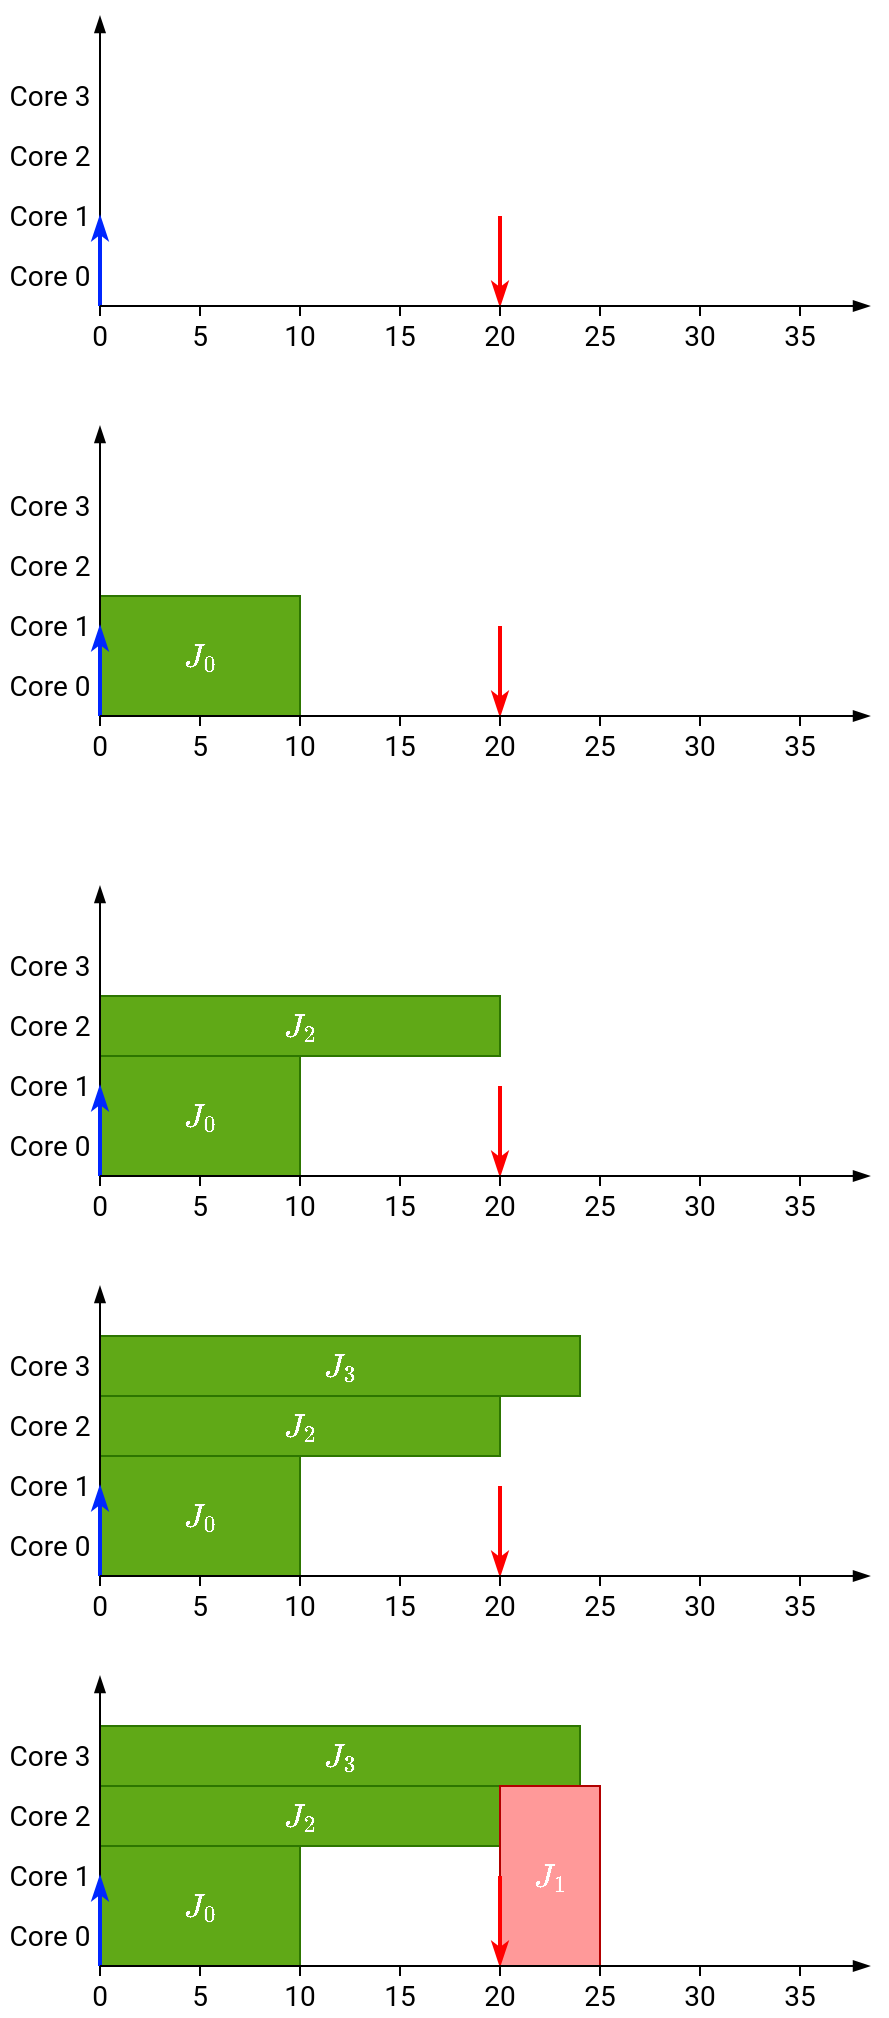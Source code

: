 <mxfile version="13.0.3" type="device" pages="2"><diagram id="xW1HjvJvRXogK2bOHWA1" name="JLFP"><mxGraphModel dx="813" dy="470" grid="1" gridSize="5" guides="1" tooltips="1" connect="1" arrows="1" fold="1" page="1" pageScale="1" pageWidth="827" pageHeight="1169" math="1" shadow="0" extFonts="Roboto^https://fonts.googleapis.com/css?family=Roboto"><root><mxCell id="0"/><mxCell id="1" parent="0"/><mxCell id="B_7cFhlk1o7kLwpK3vWX-2" value="" style="endArrow=blockThin;html=1;strokeColor=#000000;endFill=1;exitX=0.5;exitY=0;exitDx=0;exitDy=0;fontFamily=Roboto;" parent="1" edge="1"><mxGeometry width="50" height="50" relative="1" as="geometry"><mxPoint x="155" y="235" as="sourcePoint"/><mxPoint x="155" y="85" as="targetPoint"/></mxGeometry></mxCell><mxCell id="B_7cFhlk1o7kLwpK3vWX-3" value="&lt;div style=&quot;font-size: 14px;&quot;&gt;0&lt;/div&gt;" style="text;html=1;strokeColor=none;fillColor=none;align=center;verticalAlign=middle;whiteSpace=wrap;rounded=0;fontSize=14;fontFamily=Roboto;" parent="1" vertex="1"><mxGeometry x="145" y="235" width="20" height="20" as="geometry"/></mxCell><mxCell id="B_7cFhlk1o7kLwpK3vWX-4" value="5" style="text;html=1;strokeColor=none;fillColor=none;align=center;verticalAlign=middle;whiteSpace=wrap;rounded=0;fontSize=14;fontFamily=Roboto;" parent="1" vertex="1"><mxGeometry x="195" y="235" width="20" height="20" as="geometry"/></mxCell><mxCell id="B_7cFhlk1o7kLwpK3vWX-5" value="10" style="text;html=1;strokeColor=none;fillColor=none;align=center;verticalAlign=middle;whiteSpace=wrap;rounded=0;fontSize=14;fontFamily=Roboto;" parent="1" vertex="1"><mxGeometry x="245" y="235" width="20" height="20" as="geometry"/></mxCell><mxCell id="B_7cFhlk1o7kLwpK3vWX-6" value="15" style="text;html=1;strokeColor=none;fillColor=none;align=center;verticalAlign=middle;whiteSpace=wrap;rounded=0;fontSize=14;fontFamily=Roboto;" parent="1" vertex="1"><mxGeometry x="295" y="235" width="20" height="20" as="geometry"/></mxCell><mxCell id="B_7cFhlk1o7kLwpK3vWX-7" value="20" style="text;html=1;strokeColor=none;fillColor=none;align=center;verticalAlign=middle;whiteSpace=wrap;rounded=0;fontSize=14;fontFamily=Roboto;" parent="1" vertex="1"><mxGeometry x="345" y="235" width="20" height="20" as="geometry"/></mxCell><mxCell id="B_7cFhlk1o7kLwpK3vWX-8" value="Core 0" style="text;html=1;strokeColor=none;fillColor=none;align=center;verticalAlign=middle;whiteSpace=wrap;rounded=0;fontSize=14;fontColor=#000000;fontFamily=Roboto;" parent="1" vertex="1"><mxGeometry x="105" y="205" width="50" height="20" as="geometry"/></mxCell><mxCell id="B_7cFhlk1o7kLwpK3vWX-9" value="Core 1" style="text;html=1;strokeColor=none;fillColor=none;align=center;verticalAlign=middle;whiteSpace=wrap;rounded=0;fontSize=14;fontColor=#000000;fontFamily=Roboto;" parent="1" vertex="1"><mxGeometry x="105" y="175" width="50" height="20" as="geometry"/></mxCell><mxCell id="B_7cFhlk1o7kLwpK3vWX-10" value="" style="endArrow=none;html=1;fontFamily=Roboto;" parent="1" source="B_7cFhlk1o7kLwpK3vWX-11" edge="1"><mxGeometry width="50" height="50" relative="1" as="geometry"><mxPoint x="405" y="260" as="sourcePoint"/><mxPoint x="405" y="230" as="targetPoint"/></mxGeometry></mxCell><mxCell id="B_7cFhlk1o7kLwpK3vWX-11" value="25" style="text;html=1;strokeColor=none;fillColor=none;align=center;verticalAlign=middle;whiteSpace=wrap;rounded=0;fontSize=14;fontFamily=Roboto;" parent="1" vertex="1"><mxGeometry x="395" y="235" width="20" height="20" as="geometry"/></mxCell><mxCell id="B_7cFhlk1o7kLwpK3vWX-12" value="" style="endArrow=none;html=1;exitX=0.5;exitY=0;exitDx=0;exitDy=0;fontFamily=Roboto;" parent="1" source="B_7cFhlk1o7kLwpK3vWX-11" edge="1"><mxGeometry width="50" height="50" relative="1" as="geometry"><mxPoint x="405" y="260" as="sourcePoint"/><mxPoint x="405" y="230" as="targetPoint"/></mxGeometry></mxCell><mxCell id="B_7cFhlk1o7kLwpK3vWX-13" value="" style="endArrow=none;html=1;exitX=0.5;exitY=0;exitDx=0;exitDy=0;fontFamily=Roboto;" parent="1" source="B_7cFhlk1o7kLwpK3vWX-7" edge="1"><mxGeometry width="50" height="50" relative="1" as="geometry"><mxPoint x="410" y="240" as="sourcePoint"/><mxPoint x="355" y="230" as="targetPoint"/></mxGeometry></mxCell><mxCell id="B_7cFhlk1o7kLwpK3vWX-14" value="" style="endArrow=none;html=1;exitX=0.5;exitY=0;exitDx=0;exitDy=0;fontFamily=Roboto;" parent="1" source="B_7cFhlk1o7kLwpK3vWX-6" edge="1"><mxGeometry width="50" height="50" relative="1" as="geometry"><mxPoint x="415" y="245" as="sourcePoint"/><mxPoint x="305" y="230" as="targetPoint"/></mxGeometry></mxCell><mxCell id="B_7cFhlk1o7kLwpK3vWX-15" value="" style="endArrow=none;html=1;exitX=0.5;exitY=0;exitDx=0;exitDy=0;fontFamily=Roboto;" parent="1" source="B_7cFhlk1o7kLwpK3vWX-5" edge="1"><mxGeometry width="50" height="50" relative="1" as="geometry"><mxPoint x="310" y="240" as="sourcePoint"/><mxPoint x="255" y="230" as="targetPoint"/></mxGeometry></mxCell><mxCell id="B_7cFhlk1o7kLwpK3vWX-16" value="" style="endArrow=none;html=1;exitX=0.5;exitY=0;exitDx=0;exitDy=0;fontFamily=Roboto;" parent="1" source="B_7cFhlk1o7kLwpK3vWX-4" edge="1"><mxGeometry width="50" height="50" relative="1" as="geometry"><mxPoint x="315" y="245" as="sourcePoint"/><mxPoint x="205" y="230" as="targetPoint"/></mxGeometry></mxCell><mxCell id="B_7cFhlk1o7kLwpK3vWX-19" value="Core 2" style="text;html=1;strokeColor=none;fillColor=none;align=center;verticalAlign=middle;whiteSpace=wrap;rounded=0;fontSize=14;fontColor=#000000;fontFamily=Roboto;" parent="1" vertex="1"><mxGeometry x="105" y="145" width="50" height="20" as="geometry"/></mxCell><mxCell id="B_7cFhlk1o7kLwpK3vWX-22" value="" style="endArrow=classicThin;html=1;strokeColor=#0027FF;fillColor=#0050ef;endFill=1;strokeWidth=2;fontFamily=Roboto;" parent="1" edge="1"><mxGeometry width="50" height="50" relative="1" as="geometry"><mxPoint x="155" y="230" as="sourcePoint"/><mxPoint x="155" y="185" as="targetPoint"/></mxGeometry></mxCell><mxCell id="B_7cFhlk1o7kLwpK3vWX-24" value="Core 3" style="text;html=1;strokeColor=none;fillColor=none;align=center;verticalAlign=middle;whiteSpace=wrap;rounded=0;fontSize=14;fontColor=#000000;fontFamily=Roboto;" parent="1" vertex="1"><mxGeometry x="105" y="115" width="50" height="20" as="geometry"/></mxCell><mxCell id="B_7cFhlk1o7kLwpK3vWX-55" value="" style="endArrow=none;html=1;strokeColor=#FF0000;fillColor=#0050ef;endFill=0;strokeWidth=2;startArrow=classicThin;startFill=1;fontFamily=Roboto;" parent="1" edge="1"><mxGeometry width="50" height="50" relative="1" as="geometry"><mxPoint x="355" y="230" as="sourcePoint"/><mxPoint x="355" y="185" as="targetPoint"/></mxGeometry></mxCell><mxCell id="5cETcJ-kOaWojyXizkdR-1" value="$$J_0$$" style="rounded=0;whiteSpace=wrap;html=1;align=center;fillColor=#60a917;strokeColor=#2D7600;fontColor=#ffffff;comic=0;fontSize=14;fontFamily=Roboto;" parent="1" vertex="1"><mxGeometry x="155" y="375" width="100" height="60" as="geometry"/></mxCell><mxCell id="5cETcJ-kOaWojyXizkdR-4" value="" style="endArrow=blockThin;html=1;strokeColor=#000000;endFill=1;exitX=0.5;exitY=0;exitDx=0;exitDy=0;fontFamily=Roboto;" parent="1" edge="1"><mxGeometry width="50" height="50" relative="1" as="geometry"><mxPoint x="155" y="440" as="sourcePoint"/><mxPoint x="155" y="290" as="targetPoint"/></mxGeometry></mxCell><mxCell id="5cETcJ-kOaWojyXizkdR-5" value="&lt;div style=&quot;font-size: 14px;&quot;&gt;0&lt;/div&gt;" style="text;html=1;strokeColor=none;fillColor=none;align=center;verticalAlign=middle;whiteSpace=wrap;rounded=0;fontSize=14;fontFamily=Roboto;" parent="1" vertex="1"><mxGeometry x="145" y="440" width="20" height="20" as="geometry"/></mxCell><mxCell id="5cETcJ-kOaWojyXizkdR-6" value="5" style="text;html=1;strokeColor=none;fillColor=none;align=center;verticalAlign=middle;whiteSpace=wrap;rounded=0;fontSize=14;fontFamily=Roboto;" parent="1" vertex="1"><mxGeometry x="195" y="440" width="20" height="20" as="geometry"/></mxCell><mxCell id="5cETcJ-kOaWojyXizkdR-7" value="10" style="text;html=1;strokeColor=none;fillColor=none;align=center;verticalAlign=middle;whiteSpace=wrap;rounded=0;fontSize=14;fontFamily=Roboto;" parent="1" vertex="1"><mxGeometry x="245" y="440" width="20" height="20" as="geometry"/></mxCell><mxCell id="5cETcJ-kOaWojyXizkdR-8" value="15" style="text;html=1;strokeColor=none;fillColor=none;align=center;verticalAlign=middle;whiteSpace=wrap;rounded=0;fontSize=14;fontFamily=Roboto;" parent="1" vertex="1"><mxGeometry x="295" y="440" width="20" height="20" as="geometry"/></mxCell><mxCell id="5cETcJ-kOaWojyXizkdR-9" value="20" style="text;html=1;strokeColor=none;fillColor=none;align=center;verticalAlign=middle;whiteSpace=wrap;rounded=0;fontSize=14;fontFamily=Roboto;" parent="1" vertex="1"><mxGeometry x="345" y="440" width="20" height="20" as="geometry"/></mxCell><mxCell id="5cETcJ-kOaWojyXizkdR-10" value="Core 0" style="text;html=1;strokeColor=none;fillColor=none;align=center;verticalAlign=middle;whiteSpace=wrap;rounded=0;fontSize=14;fontColor=#000000;fontFamily=Roboto;" parent="1" vertex="1"><mxGeometry x="105" y="410" width="50" height="20" as="geometry"/></mxCell><mxCell id="5cETcJ-kOaWojyXizkdR-11" value="Core 1" style="text;html=1;strokeColor=none;fillColor=none;align=center;verticalAlign=middle;whiteSpace=wrap;rounded=0;fontSize=14;fontColor=#000000;fontFamily=Roboto;" parent="1" vertex="1"><mxGeometry x="105" y="380" width="50" height="20" as="geometry"/></mxCell><mxCell id="5cETcJ-kOaWojyXizkdR-12" value="" style="endArrow=none;html=1;fontFamily=Roboto;" parent="1" source="5cETcJ-kOaWojyXizkdR-13" edge="1"><mxGeometry width="50" height="50" relative="1" as="geometry"><mxPoint x="405" y="465" as="sourcePoint"/><mxPoint x="405" y="435" as="targetPoint"/></mxGeometry></mxCell><mxCell id="5cETcJ-kOaWojyXizkdR-13" value="25" style="text;html=1;strokeColor=none;fillColor=none;align=center;verticalAlign=middle;whiteSpace=wrap;rounded=0;fontSize=14;fontFamily=Roboto;" parent="1" vertex="1"><mxGeometry x="395" y="440" width="20" height="20" as="geometry"/></mxCell><mxCell id="5cETcJ-kOaWojyXizkdR-14" value="" style="endArrow=none;html=1;exitX=0.5;exitY=0;exitDx=0;exitDy=0;fontFamily=Roboto;" parent="1" source="5cETcJ-kOaWojyXizkdR-13" edge="1"><mxGeometry width="50" height="50" relative="1" as="geometry"><mxPoint x="405" y="465" as="sourcePoint"/><mxPoint x="405" y="435" as="targetPoint"/></mxGeometry></mxCell><mxCell id="5cETcJ-kOaWojyXizkdR-15" value="" style="endArrow=none;html=1;exitX=0.5;exitY=0;exitDx=0;exitDy=0;fontFamily=Roboto;" parent="1" source="5cETcJ-kOaWojyXizkdR-9" edge="1"><mxGeometry width="50" height="50" relative="1" as="geometry"><mxPoint x="410" y="445" as="sourcePoint"/><mxPoint x="355" y="435" as="targetPoint"/></mxGeometry></mxCell><mxCell id="5cETcJ-kOaWojyXizkdR-16" value="" style="endArrow=none;html=1;exitX=0.5;exitY=0;exitDx=0;exitDy=0;fontFamily=Roboto;" parent="1" source="5cETcJ-kOaWojyXizkdR-8" edge="1"><mxGeometry width="50" height="50" relative="1" as="geometry"><mxPoint x="415" y="450" as="sourcePoint"/><mxPoint x="305" y="435" as="targetPoint"/></mxGeometry></mxCell><mxCell id="5cETcJ-kOaWojyXizkdR-17" value="" style="endArrow=none;html=1;exitX=0.5;exitY=0;exitDx=0;exitDy=0;fontFamily=Roboto;" parent="1" source="5cETcJ-kOaWojyXizkdR-7" edge="1"><mxGeometry width="50" height="50" relative="1" as="geometry"><mxPoint x="310" y="445" as="sourcePoint"/><mxPoint x="255" y="435" as="targetPoint"/></mxGeometry></mxCell><mxCell id="5cETcJ-kOaWojyXizkdR-18" value="" style="endArrow=none;html=1;exitX=0.5;exitY=0;exitDx=0;exitDy=0;fontFamily=Roboto;" parent="1" source="5cETcJ-kOaWojyXizkdR-6" edge="1"><mxGeometry width="50" height="50" relative="1" as="geometry"><mxPoint x="315" y="450" as="sourcePoint"/><mxPoint x="205" y="435" as="targetPoint"/></mxGeometry></mxCell><mxCell id="5cETcJ-kOaWojyXizkdR-19" value="" style="endArrow=none;html=1;fontFamily=Roboto;" parent="1" source="5cETcJ-kOaWojyXizkdR-20" edge="1"><mxGeometry width="50" height="50" relative="1" as="geometry"><mxPoint x="455" y="465" as="sourcePoint"/><mxPoint x="455" y="435" as="targetPoint"/></mxGeometry></mxCell><mxCell id="5cETcJ-kOaWojyXizkdR-20" value="30" style="text;html=1;strokeColor=none;fillColor=none;align=center;verticalAlign=middle;whiteSpace=wrap;rounded=0;fontSize=14;fontFamily=Roboto;" parent="1" vertex="1"><mxGeometry x="445" y="440" width="20" height="20" as="geometry"/></mxCell><mxCell id="5cETcJ-kOaWojyXizkdR-21" value="Core 2" style="text;html=1;strokeColor=none;fillColor=none;align=center;verticalAlign=middle;whiteSpace=wrap;rounded=0;fontSize=14;fontColor=#000000;fontFamily=Roboto;" parent="1" vertex="1"><mxGeometry x="105" y="350" width="50" height="20" as="geometry"/></mxCell><mxCell id="5cETcJ-kOaWojyXizkdR-23" value="" style="endArrow=classicThin;html=1;strokeColor=#0027FF;fillColor=#0050ef;endFill=1;strokeWidth=2;fontFamily=Roboto;" parent="1" edge="1"><mxGeometry width="50" height="50" relative="1" as="geometry"><mxPoint x="155" y="435" as="sourcePoint"/><mxPoint x="155" y="390" as="targetPoint"/></mxGeometry></mxCell><mxCell id="5cETcJ-kOaWojyXizkdR-24" value="Core 3" style="text;html=1;strokeColor=none;fillColor=none;align=center;verticalAlign=middle;whiteSpace=wrap;rounded=0;fontSize=14;fontColor=#000000;fontFamily=Roboto;" parent="1" vertex="1"><mxGeometry x="105" y="320" width="50" height="20" as="geometry"/></mxCell><mxCell id="5cETcJ-kOaWojyXizkdR-26" value="" style="endArrow=none;html=1;strokeColor=#FF0000;fillColor=#0050ef;endFill=0;strokeWidth=2;startArrow=classicThin;startFill=1;fontFamily=Roboto;" parent="1" edge="1"><mxGeometry width="50" height="50" relative="1" as="geometry"><mxPoint x="355" y="435" as="sourcePoint"/><mxPoint x="355" y="390" as="targetPoint"/></mxGeometry></mxCell><mxCell id="5cETcJ-kOaWojyXizkdR-27" value="$$J_0$$" style="rounded=0;whiteSpace=wrap;html=1;align=center;fillColor=#60a917;strokeColor=#2D7600;fontColor=#ffffff;comic=0;fontSize=14;fontFamily=Roboto;" parent="1" vertex="1"><mxGeometry x="155" y="605" width="100" height="60" as="geometry"/></mxCell><mxCell id="5cETcJ-kOaWojyXizkdR-28" value="$$J_2$$" style="rounded=0;whiteSpace=wrap;html=1;align=center;fillColor=#60a917;strokeColor=#2D7600;fontColor=#ffffff;comic=0;fontSize=14;fontFamily=Roboto;" parent="1" vertex="1"><mxGeometry x="155" y="575" width="200" height="30" as="geometry"/></mxCell><mxCell id="5cETcJ-kOaWojyXizkdR-30" value="" style="endArrow=blockThin;html=1;strokeColor=#000000;endFill=1;exitX=0.5;exitY=0;exitDx=0;exitDy=0;fontFamily=Roboto;" parent="1" edge="1"><mxGeometry width="50" height="50" relative="1" as="geometry"><mxPoint x="155" y="670" as="sourcePoint"/><mxPoint x="155" y="520" as="targetPoint"/></mxGeometry></mxCell><mxCell id="5cETcJ-kOaWojyXizkdR-31" value="&lt;div style=&quot;font-size: 14px;&quot;&gt;0&lt;/div&gt;" style="text;html=1;strokeColor=none;fillColor=none;align=center;verticalAlign=middle;whiteSpace=wrap;rounded=0;fontSize=14;fontFamily=Roboto;" parent="1" vertex="1"><mxGeometry x="145" y="670" width="20" height="20" as="geometry"/></mxCell><mxCell id="5cETcJ-kOaWojyXizkdR-32" value="5" style="text;html=1;strokeColor=none;fillColor=none;align=center;verticalAlign=middle;whiteSpace=wrap;rounded=0;fontSize=14;fontFamily=Roboto;" parent="1" vertex="1"><mxGeometry x="195" y="670" width="20" height="20" as="geometry"/></mxCell><mxCell id="5cETcJ-kOaWojyXizkdR-33" value="10" style="text;html=1;strokeColor=none;fillColor=none;align=center;verticalAlign=middle;whiteSpace=wrap;rounded=0;fontSize=14;fontFamily=Roboto;" parent="1" vertex="1"><mxGeometry x="245" y="670" width="20" height="20" as="geometry"/></mxCell><mxCell id="5cETcJ-kOaWojyXizkdR-34" value="15" style="text;html=1;strokeColor=none;fillColor=none;align=center;verticalAlign=middle;whiteSpace=wrap;rounded=0;fontSize=14;fontFamily=Roboto;" parent="1" vertex="1"><mxGeometry x="295" y="670" width="20" height="20" as="geometry"/></mxCell><mxCell id="5cETcJ-kOaWojyXizkdR-35" value="20" style="text;html=1;strokeColor=none;fillColor=none;align=center;verticalAlign=middle;whiteSpace=wrap;rounded=0;fontSize=14;fontFamily=Roboto;" parent="1" vertex="1"><mxGeometry x="345" y="670" width="20" height="20" as="geometry"/></mxCell><mxCell id="5cETcJ-kOaWojyXizkdR-36" value="Core 0" style="text;html=1;strokeColor=none;fillColor=none;align=center;verticalAlign=middle;whiteSpace=wrap;rounded=0;fontSize=14;fontColor=#000000;fontFamily=Roboto;" parent="1" vertex="1"><mxGeometry x="105" y="640" width="50" height="20" as="geometry"/></mxCell><mxCell id="5cETcJ-kOaWojyXizkdR-37" value="Core 1" style="text;html=1;strokeColor=none;fillColor=none;align=center;verticalAlign=middle;whiteSpace=wrap;rounded=0;fontSize=14;fontColor=#000000;fontFamily=Roboto;" parent="1" vertex="1"><mxGeometry x="105" y="610" width="50" height="20" as="geometry"/></mxCell><mxCell id="5cETcJ-kOaWojyXizkdR-38" value="" style="endArrow=none;html=1;fontFamily=Roboto;" parent="1" source="5cETcJ-kOaWojyXizkdR-39" edge="1"><mxGeometry width="50" height="50" relative="1" as="geometry"><mxPoint x="405" y="695" as="sourcePoint"/><mxPoint x="405" y="665" as="targetPoint"/></mxGeometry></mxCell><mxCell id="5cETcJ-kOaWojyXizkdR-39" value="25" style="text;html=1;strokeColor=none;fillColor=none;align=center;verticalAlign=middle;whiteSpace=wrap;rounded=0;fontSize=14;fontFamily=Roboto;" parent="1" vertex="1"><mxGeometry x="395" y="670" width="20" height="20" as="geometry"/></mxCell><mxCell id="5cETcJ-kOaWojyXizkdR-40" value="" style="endArrow=none;html=1;exitX=0.5;exitY=0;exitDx=0;exitDy=0;fontFamily=Roboto;" parent="1" source="5cETcJ-kOaWojyXizkdR-39" edge="1"><mxGeometry width="50" height="50" relative="1" as="geometry"><mxPoint x="405" y="695" as="sourcePoint"/><mxPoint x="405" y="665" as="targetPoint"/></mxGeometry></mxCell><mxCell id="5cETcJ-kOaWojyXizkdR-41" value="" style="endArrow=none;html=1;exitX=0.5;exitY=0;exitDx=0;exitDy=0;fontFamily=Roboto;" parent="1" source="5cETcJ-kOaWojyXizkdR-35" edge="1"><mxGeometry width="50" height="50" relative="1" as="geometry"><mxPoint x="410" y="675" as="sourcePoint"/><mxPoint x="355" y="665" as="targetPoint"/></mxGeometry></mxCell><mxCell id="5cETcJ-kOaWojyXizkdR-42" value="" style="endArrow=none;html=1;exitX=0.5;exitY=0;exitDx=0;exitDy=0;fontFamily=Roboto;" parent="1" source="5cETcJ-kOaWojyXizkdR-34" edge="1"><mxGeometry width="50" height="50" relative="1" as="geometry"><mxPoint x="415" y="680" as="sourcePoint"/><mxPoint x="305" y="665" as="targetPoint"/></mxGeometry></mxCell><mxCell id="5cETcJ-kOaWojyXizkdR-43" value="" style="endArrow=none;html=1;exitX=0.5;exitY=0;exitDx=0;exitDy=0;fontFamily=Roboto;" parent="1" source="5cETcJ-kOaWojyXizkdR-33" edge="1"><mxGeometry width="50" height="50" relative="1" as="geometry"><mxPoint x="310" y="675" as="sourcePoint"/><mxPoint x="255" y="665" as="targetPoint"/></mxGeometry></mxCell><mxCell id="5cETcJ-kOaWojyXizkdR-44" value="" style="endArrow=none;html=1;exitX=0.5;exitY=0;exitDx=0;exitDy=0;fontFamily=Roboto;" parent="1" source="5cETcJ-kOaWojyXizkdR-32" edge="1"><mxGeometry width="50" height="50" relative="1" as="geometry"><mxPoint x="315" y="680" as="sourcePoint"/><mxPoint x="205" y="665" as="targetPoint"/></mxGeometry></mxCell><mxCell id="5cETcJ-kOaWojyXizkdR-45" value="" style="endArrow=none;html=1;fontFamily=Roboto;" parent="1" source="5cETcJ-kOaWojyXizkdR-46" edge="1"><mxGeometry width="50" height="50" relative="1" as="geometry"><mxPoint x="455" y="695" as="sourcePoint"/><mxPoint x="455" y="665" as="targetPoint"/></mxGeometry></mxCell><mxCell id="5cETcJ-kOaWojyXizkdR-46" value="30" style="text;html=1;strokeColor=none;fillColor=none;align=center;verticalAlign=middle;whiteSpace=wrap;rounded=0;fontSize=14;fontFamily=Roboto;" parent="1" vertex="1"><mxGeometry x="445" y="670" width="20" height="20" as="geometry"/></mxCell><mxCell id="5cETcJ-kOaWojyXizkdR-47" value="Core 2" style="text;html=1;strokeColor=none;fillColor=none;align=center;verticalAlign=middle;whiteSpace=wrap;rounded=0;fontSize=14;fontColor=#000000;fontFamily=Roboto;" parent="1" vertex="1"><mxGeometry x="105" y="580" width="50" height="20" as="geometry"/></mxCell><mxCell id="5cETcJ-kOaWojyXizkdR-49" value="" style="endArrow=classicThin;html=1;strokeColor=#0027FF;fillColor=#0050ef;endFill=1;strokeWidth=2;fontFamily=Roboto;" parent="1" edge="1"><mxGeometry width="50" height="50" relative="1" as="geometry"><mxPoint x="155" y="665" as="sourcePoint"/><mxPoint x="155" y="620" as="targetPoint"/></mxGeometry></mxCell><mxCell id="5cETcJ-kOaWojyXizkdR-50" value="Core 3" style="text;html=1;strokeColor=none;fillColor=none;align=center;verticalAlign=middle;whiteSpace=wrap;rounded=0;fontSize=14;fontColor=#000000;fontFamily=Roboto;" parent="1" vertex="1"><mxGeometry x="105" y="550" width="50" height="20" as="geometry"/></mxCell><mxCell id="5cETcJ-kOaWojyXizkdR-52" value="" style="endArrow=none;html=1;strokeColor=#FF0000;fillColor=#0050ef;endFill=0;strokeWidth=2;startArrow=classicThin;startFill=1;fontFamily=Roboto;" parent="1" edge="1"><mxGeometry width="50" height="50" relative="1" as="geometry"><mxPoint x="355" y="665" as="sourcePoint"/><mxPoint x="355" y="620" as="targetPoint"/></mxGeometry></mxCell><mxCell id="5cETcJ-kOaWojyXizkdR-53" value="$$J_0$$" style="rounded=0;whiteSpace=wrap;html=1;align=center;fillColor=#60a917;strokeColor=#2D7600;fontColor=#ffffff;comic=0;fontSize=14;fontFamily=Roboto;" parent="1" vertex="1"><mxGeometry x="155" y="805" width="100" height="60" as="geometry"/></mxCell><mxCell id="5cETcJ-kOaWojyXizkdR-54" value="$$J_2$$" style="rounded=0;whiteSpace=wrap;html=1;align=center;fillColor=#60a917;strokeColor=#2D7600;fontColor=#ffffff;comic=0;fontSize=14;fontFamily=Roboto;" parent="1" vertex="1"><mxGeometry x="155" y="775" width="200" height="30" as="geometry"/></mxCell><mxCell id="5cETcJ-kOaWojyXizkdR-55" value="$$J_3$$" style="rounded=0;whiteSpace=wrap;html=1;align=center;fillColor=#60a917;strokeColor=#2D7600;fontColor=#ffffff;comic=0;fontSize=14;fontFamily=Roboto;" parent="1" vertex="1"><mxGeometry x="155" y="745" width="240" height="30" as="geometry"/></mxCell><mxCell id="5cETcJ-kOaWojyXizkdR-56" value="" style="endArrow=blockThin;html=1;strokeColor=#000000;endFill=1;exitX=0.5;exitY=0;exitDx=0;exitDy=0;fontFamily=Roboto;" parent="1" edge="1"><mxGeometry width="50" height="50" relative="1" as="geometry"><mxPoint x="155" y="870" as="sourcePoint"/><mxPoint x="155" y="720" as="targetPoint"/></mxGeometry></mxCell><mxCell id="5cETcJ-kOaWojyXizkdR-57" value="&lt;div style=&quot;font-size: 14px;&quot;&gt;0&lt;/div&gt;" style="text;html=1;strokeColor=none;fillColor=none;align=center;verticalAlign=middle;whiteSpace=wrap;rounded=0;fontSize=14;fontFamily=Roboto;" parent="1" vertex="1"><mxGeometry x="145" y="870" width="20" height="20" as="geometry"/></mxCell><mxCell id="5cETcJ-kOaWojyXizkdR-58" value="5" style="text;html=1;strokeColor=none;fillColor=none;align=center;verticalAlign=middle;whiteSpace=wrap;rounded=0;fontSize=14;fontFamily=Roboto;" parent="1" vertex="1"><mxGeometry x="195" y="870" width="20" height="20" as="geometry"/></mxCell><mxCell id="5cETcJ-kOaWojyXizkdR-59" value="10" style="text;html=1;strokeColor=none;fillColor=none;align=center;verticalAlign=middle;whiteSpace=wrap;rounded=0;fontSize=14;fontFamily=Roboto;" parent="1" vertex="1"><mxGeometry x="245" y="870" width="20" height="20" as="geometry"/></mxCell><mxCell id="5cETcJ-kOaWojyXizkdR-60" value="15" style="text;html=1;strokeColor=none;fillColor=none;align=center;verticalAlign=middle;whiteSpace=wrap;rounded=0;fontSize=14;fontFamily=Roboto;" parent="1" vertex="1"><mxGeometry x="295" y="870" width="20" height="20" as="geometry"/></mxCell><mxCell id="5cETcJ-kOaWojyXizkdR-61" value="20" style="text;html=1;strokeColor=none;fillColor=none;align=center;verticalAlign=middle;whiteSpace=wrap;rounded=0;fontSize=14;fontFamily=Roboto;" parent="1" vertex="1"><mxGeometry x="345" y="870" width="20" height="20" as="geometry"/></mxCell><mxCell id="5cETcJ-kOaWojyXizkdR-62" value="Core 0" style="text;html=1;strokeColor=none;fillColor=none;align=center;verticalAlign=middle;whiteSpace=wrap;rounded=0;fontSize=14;fontColor=#000000;fontFamily=Roboto;" parent="1" vertex="1"><mxGeometry x="105" y="840" width="50" height="20" as="geometry"/></mxCell><mxCell id="5cETcJ-kOaWojyXizkdR-63" value="Core 1" style="text;html=1;strokeColor=none;fillColor=none;align=center;verticalAlign=middle;whiteSpace=wrap;rounded=0;fontSize=14;fontColor=#000000;fontFamily=Roboto;" parent="1" vertex="1"><mxGeometry x="105" y="810" width="50" height="20" as="geometry"/></mxCell><mxCell id="5cETcJ-kOaWojyXizkdR-64" value="" style="endArrow=none;html=1;fontFamily=Roboto;" parent="1" source="5cETcJ-kOaWojyXizkdR-65" edge="1"><mxGeometry width="50" height="50" relative="1" as="geometry"><mxPoint x="405" y="895" as="sourcePoint"/><mxPoint x="405" y="865" as="targetPoint"/></mxGeometry></mxCell><mxCell id="5cETcJ-kOaWojyXizkdR-65" value="25" style="text;html=1;strokeColor=none;fillColor=none;align=center;verticalAlign=middle;whiteSpace=wrap;rounded=0;fontSize=14;fontFamily=Roboto;" parent="1" vertex="1"><mxGeometry x="395" y="870" width="20" height="20" as="geometry"/></mxCell><mxCell id="5cETcJ-kOaWojyXizkdR-66" value="" style="endArrow=none;html=1;exitX=0.5;exitY=0;exitDx=0;exitDy=0;fontFamily=Roboto;" parent="1" source="5cETcJ-kOaWojyXizkdR-65" edge="1"><mxGeometry width="50" height="50" relative="1" as="geometry"><mxPoint x="405" y="895" as="sourcePoint"/><mxPoint x="405" y="865" as="targetPoint"/></mxGeometry></mxCell><mxCell id="5cETcJ-kOaWojyXizkdR-67" value="" style="endArrow=none;html=1;exitX=0.5;exitY=0;exitDx=0;exitDy=0;fontFamily=Roboto;" parent="1" source="5cETcJ-kOaWojyXizkdR-61" edge="1"><mxGeometry width="50" height="50" relative="1" as="geometry"><mxPoint x="410" y="875" as="sourcePoint"/><mxPoint x="355" y="865" as="targetPoint"/></mxGeometry></mxCell><mxCell id="5cETcJ-kOaWojyXizkdR-68" value="" style="endArrow=none;html=1;exitX=0.5;exitY=0;exitDx=0;exitDy=0;fontFamily=Roboto;" parent="1" source="5cETcJ-kOaWojyXizkdR-60" edge="1"><mxGeometry width="50" height="50" relative="1" as="geometry"><mxPoint x="415" y="880" as="sourcePoint"/><mxPoint x="305" y="865" as="targetPoint"/></mxGeometry></mxCell><mxCell id="5cETcJ-kOaWojyXizkdR-69" value="" style="endArrow=none;html=1;exitX=0.5;exitY=0;exitDx=0;exitDy=0;fontFamily=Roboto;" parent="1" source="5cETcJ-kOaWojyXizkdR-59" edge="1"><mxGeometry width="50" height="50" relative="1" as="geometry"><mxPoint x="310" y="875" as="sourcePoint"/><mxPoint x="255" y="865" as="targetPoint"/></mxGeometry></mxCell><mxCell id="5cETcJ-kOaWojyXizkdR-70" value="" style="endArrow=none;html=1;exitX=0.5;exitY=0;exitDx=0;exitDy=0;fontFamily=Roboto;" parent="1" source="5cETcJ-kOaWojyXizkdR-58" edge="1"><mxGeometry width="50" height="50" relative="1" as="geometry"><mxPoint x="315" y="880" as="sourcePoint"/><mxPoint x="205" y="865" as="targetPoint"/></mxGeometry></mxCell><mxCell id="5cETcJ-kOaWojyXizkdR-71" value="" style="endArrow=none;html=1;fontFamily=Roboto;" parent="1" source="5cETcJ-kOaWojyXizkdR-72" edge="1"><mxGeometry width="50" height="50" relative="1" as="geometry"><mxPoint x="455" y="895" as="sourcePoint"/><mxPoint x="455" y="865" as="targetPoint"/></mxGeometry></mxCell><mxCell id="5cETcJ-kOaWojyXizkdR-72" value="30" style="text;html=1;strokeColor=none;fillColor=none;align=center;verticalAlign=middle;whiteSpace=wrap;rounded=0;fontSize=14;fontFamily=Roboto;" parent="1" vertex="1"><mxGeometry x="445" y="870" width="20" height="20" as="geometry"/></mxCell><mxCell id="5cETcJ-kOaWojyXizkdR-73" value="Core 2" style="text;html=1;strokeColor=none;fillColor=none;align=center;verticalAlign=middle;whiteSpace=wrap;rounded=0;fontSize=14;fontColor=#000000;fontFamily=Roboto;" parent="1" vertex="1"><mxGeometry x="105" y="780" width="50" height="20" as="geometry"/></mxCell><mxCell id="5cETcJ-kOaWojyXizkdR-75" value="" style="endArrow=classicThin;html=1;strokeColor=#0027FF;fillColor=#0050ef;endFill=1;strokeWidth=2;fontFamily=Roboto;" parent="1" edge="1"><mxGeometry width="50" height="50" relative="1" as="geometry"><mxPoint x="155" y="865" as="sourcePoint"/><mxPoint x="155" y="820" as="targetPoint"/></mxGeometry></mxCell><mxCell id="5cETcJ-kOaWojyXizkdR-76" value="Core 3" style="text;html=1;strokeColor=none;fillColor=none;align=center;verticalAlign=middle;whiteSpace=wrap;rounded=0;fontSize=14;fontColor=#000000;fontFamily=Roboto;" parent="1" vertex="1"><mxGeometry x="105" y="750" width="50" height="20" as="geometry"/></mxCell><mxCell id="5cETcJ-kOaWojyXizkdR-78" value="" style="endArrow=none;html=1;strokeColor=#FF0000;fillColor=#0050ef;endFill=0;strokeWidth=2;startArrow=classicThin;startFill=1;fontFamily=Roboto;" parent="1" edge="1"><mxGeometry width="50" height="50" relative="1" as="geometry"><mxPoint x="355" y="865" as="sourcePoint"/><mxPoint x="355" y="820" as="targetPoint"/></mxGeometry></mxCell><mxCell id="5cETcJ-kOaWojyXizkdR-79" value="$$J_0$$" style="rounded=0;whiteSpace=wrap;html=1;align=center;fillColor=#60a917;strokeColor=#2D7600;fontColor=#ffffff;comic=0;fontSize=14;fontFamily=Roboto;" parent="1" vertex="1"><mxGeometry x="155" y="1000" width="100" height="60" as="geometry"/></mxCell><mxCell id="5cETcJ-kOaWojyXizkdR-80" value="$$J_2$$" style="rounded=0;whiteSpace=wrap;html=1;align=center;fillColor=#60a917;strokeColor=#2D7600;fontColor=#ffffff;comic=0;fontSize=14;fontFamily=Roboto;" parent="1" vertex="1"><mxGeometry x="155" y="970" width="200" height="30" as="geometry"/></mxCell><mxCell id="5cETcJ-kOaWojyXizkdR-81" value="$$J_3$$" style="rounded=0;whiteSpace=wrap;html=1;align=center;fillColor=#60a917;strokeColor=#2D7600;fontColor=#ffffff;comic=0;fontSize=14;fontFamily=Roboto;" parent="1" vertex="1"><mxGeometry x="155" y="940" width="240" height="30" as="geometry"/></mxCell><mxCell id="5cETcJ-kOaWojyXizkdR-82" value="" style="endArrow=blockThin;html=1;strokeColor=#000000;endFill=1;exitX=0.5;exitY=0;exitDx=0;exitDy=0;fontFamily=Roboto;" parent="1" edge="1"><mxGeometry width="50" height="50" relative="1" as="geometry"><mxPoint x="155" y="1065" as="sourcePoint"/><mxPoint x="155" y="915.0" as="targetPoint"/></mxGeometry></mxCell><mxCell id="5cETcJ-kOaWojyXizkdR-83" value="&lt;div style=&quot;font-size: 14px;&quot;&gt;0&lt;/div&gt;" style="text;html=1;strokeColor=none;fillColor=none;align=center;verticalAlign=middle;whiteSpace=wrap;rounded=0;fontSize=14;fontFamily=Roboto;" parent="1" vertex="1"><mxGeometry x="145" y="1065" width="20" height="20" as="geometry"/></mxCell><mxCell id="5cETcJ-kOaWojyXizkdR-84" value="5" style="text;html=1;strokeColor=none;fillColor=none;align=center;verticalAlign=middle;whiteSpace=wrap;rounded=0;fontSize=14;fontFamily=Roboto;" parent="1" vertex="1"><mxGeometry x="195" y="1065" width="20" height="20" as="geometry"/></mxCell><mxCell id="5cETcJ-kOaWojyXizkdR-85" value="10" style="text;html=1;strokeColor=none;fillColor=none;align=center;verticalAlign=middle;whiteSpace=wrap;rounded=0;fontSize=14;fontFamily=Roboto;" parent="1" vertex="1"><mxGeometry x="245" y="1065" width="20" height="20" as="geometry"/></mxCell><mxCell id="5cETcJ-kOaWojyXizkdR-86" value="15" style="text;html=1;strokeColor=none;fillColor=none;align=center;verticalAlign=middle;whiteSpace=wrap;rounded=0;fontSize=14;fontFamily=Roboto;" parent="1" vertex="1"><mxGeometry x="295" y="1065" width="20" height="20" as="geometry"/></mxCell><mxCell id="5cETcJ-kOaWojyXizkdR-87" value="20" style="text;html=1;strokeColor=none;fillColor=none;align=center;verticalAlign=middle;whiteSpace=wrap;rounded=0;fontSize=14;fontFamily=Roboto;" parent="1" vertex="1"><mxGeometry x="345" y="1065" width="20" height="20" as="geometry"/></mxCell><mxCell id="5cETcJ-kOaWojyXizkdR-88" value="Core 0" style="text;html=1;strokeColor=none;fillColor=none;align=center;verticalAlign=middle;whiteSpace=wrap;rounded=0;fontSize=14;fontColor=#000000;fontFamily=Roboto;" parent="1" vertex="1"><mxGeometry x="105" y="1035" width="50" height="20" as="geometry"/></mxCell><mxCell id="5cETcJ-kOaWojyXizkdR-89" value="Core 1" style="text;html=1;strokeColor=none;fillColor=none;align=center;verticalAlign=middle;whiteSpace=wrap;rounded=0;fontSize=14;fontColor=#000000;fontFamily=Roboto;" parent="1" vertex="1"><mxGeometry x="105" y="1005" width="50" height="20" as="geometry"/></mxCell><mxCell id="5cETcJ-kOaWojyXizkdR-90" value="" style="endArrow=none;html=1;fontFamily=Roboto;" parent="1" source="5cETcJ-kOaWojyXizkdR-91" edge="1"><mxGeometry width="50" height="50" relative="1" as="geometry"><mxPoint x="405" y="1090" as="sourcePoint"/><mxPoint x="405" y="1060" as="targetPoint"/></mxGeometry></mxCell><mxCell id="5cETcJ-kOaWojyXizkdR-91" value="25" style="text;html=1;strokeColor=none;fillColor=none;align=center;verticalAlign=middle;whiteSpace=wrap;rounded=0;fontSize=14;fontFamily=Roboto;" parent="1" vertex="1"><mxGeometry x="395" y="1065" width="20" height="20" as="geometry"/></mxCell><mxCell id="5cETcJ-kOaWojyXizkdR-92" value="" style="endArrow=none;html=1;exitX=0.5;exitY=0;exitDx=0;exitDy=0;fontFamily=Roboto;" parent="1" source="5cETcJ-kOaWojyXizkdR-91" edge="1"><mxGeometry width="50" height="50" relative="1" as="geometry"><mxPoint x="405" y="1090" as="sourcePoint"/><mxPoint x="405" y="1060" as="targetPoint"/></mxGeometry></mxCell><mxCell id="5cETcJ-kOaWojyXizkdR-93" value="" style="endArrow=none;html=1;exitX=0.5;exitY=0;exitDx=0;exitDy=0;fontFamily=Roboto;" parent="1" source="5cETcJ-kOaWojyXizkdR-87" edge="1"><mxGeometry width="50" height="50" relative="1" as="geometry"><mxPoint x="410" y="1070" as="sourcePoint"/><mxPoint x="355" y="1060" as="targetPoint"/></mxGeometry></mxCell><mxCell id="5cETcJ-kOaWojyXizkdR-94" value="" style="endArrow=none;html=1;exitX=0.5;exitY=0;exitDx=0;exitDy=0;fontFamily=Roboto;" parent="1" source="5cETcJ-kOaWojyXizkdR-86" edge="1"><mxGeometry width="50" height="50" relative="1" as="geometry"><mxPoint x="415" y="1075" as="sourcePoint"/><mxPoint x="305" y="1060" as="targetPoint"/></mxGeometry></mxCell><mxCell id="5cETcJ-kOaWojyXizkdR-95" value="" style="endArrow=none;html=1;exitX=0.5;exitY=0;exitDx=0;exitDy=0;fontFamily=Roboto;" parent="1" source="5cETcJ-kOaWojyXizkdR-85" edge="1"><mxGeometry width="50" height="50" relative="1" as="geometry"><mxPoint x="310" y="1070" as="sourcePoint"/><mxPoint x="255" y="1060" as="targetPoint"/></mxGeometry></mxCell><mxCell id="5cETcJ-kOaWojyXizkdR-96" value="" style="endArrow=none;html=1;exitX=0.5;exitY=0;exitDx=0;exitDy=0;fontFamily=Roboto;" parent="1" source="5cETcJ-kOaWojyXizkdR-84" edge="1"><mxGeometry width="50" height="50" relative="1" as="geometry"><mxPoint x="315" y="1075" as="sourcePoint"/><mxPoint x="205" y="1060" as="targetPoint"/></mxGeometry></mxCell><mxCell id="5cETcJ-kOaWojyXizkdR-97" value="" style="endArrow=none;html=1;fontFamily=Roboto;" parent="1" source="5cETcJ-kOaWojyXizkdR-98" edge="1"><mxGeometry width="50" height="50" relative="1" as="geometry"><mxPoint x="455" y="1090" as="sourcePoint"/><mxPoint x="455" y="1060" as="targetPoint"/></mxGeometry></mxCell><mxCell id="5cETcJ-kOaWojyXizkdR-98" value="30" style="text;html=1;strokeColor=none;fillColor=none;align=center;verticalAlign=middle;whiteSpace=wrap;rounded=0;fontSize=14;fontFamily=Roboto;" parent="1" vertex="1"><mxGeometry x="445" y="1065" width="20" height="20" as="geometry"/></mxCell><mxCell id="5cETcJ-kOaWojyXizkdR-99" value="Core 2" style="text;html=1;strokeColor=none;fillColor=none;align=center;verticalAlign=middle;whiteSpace=wrap;rounded=0;fontSize=14;fontColor=#000000;fontFamily=Roboto;" parent="1" vertex="1"><mxGeometry x="105" y="975" width="50" height="20" as="geometry"/></mxCell><mxCell id="5cETcJ-kOaWojyXizkdR-101" value="" style="endArrow=classicThin;html=1;strokeColor=#0027FF;fillColor=#0050ef;endFill=1;strokeWidth=2;fontFamily=Roboto;" parent="1" edge="1"><mxGeometry width="50" height="50" relative="1" as="geometry"><mxPoint x="155" y="1060" as="sourcePoint"/><mxPoint x="155" y="1015.0" as="targetPoint"/></mxGeometry></mxCell><mxCell id="5cETcJ-kOaWojyXizkdR-102" value="Core 3" style="text;html=1;strokeColor=none;fillColor=none;align=center;verticalAlign=middle;whiteSpace=wrap;rounded=0;fontSize=14;fontColor=#000000;fontFamily=Roboto;" parent="1" vertex="1"><mxGeometry x="105" y="945" width="50" height="20" as="geometry"/></mxCell><mxCell id="5cETcJ-kOaWojyXizkdR-103" value="$$J_1$$" style="rounded=0;whiteSpace=wrap;html=1;align=center;fillColor=#FF9999;strokeColor=#B20000;fontColor=#ffffff;comic=0;fontSize=14;fontFamily=Roboto;" parent="1" vertex="1"><mxGeometry x="355" y="970" width="50" height="90" as="geometry"/></mxCell><mxCell id="5cETcJ-kOaWojyXizkdR-104" value="" style="endArrow=none;html=1;strokeColor=#FF0000;fillColor=#0050ef;endFill=0;strokeWidth=2;startArrow=classicThin;startFill=1;fontFamily=Roboto;" parent="1" edge="1"><mxGeometry width="50" height="50" relative="1" as="geometry"><mxPoint x="355" y="1060" as="sourcePoint"/><mxPoint x="355" y="1015.0" as="targetPoint"/></mxGeometry></mxCell><mxCell id="CTCUlydHTO_yst_P_4dk-1" value="" style="endArrow=none;html=1;fontFamily=Roboto;" edge="1" parent="1" source="CTCUlydHTO_yst_P_4dk-2"><mxGeometry width="50" height="50" relative="1" as="geometry"><mxPoint x="505" y="260" as="sourcePoint"/><mxPoint x="505" y="230" as="targetPoint"/></mxGeometry></mxCell><mxCell id="CTCUlydHTO_yst_P_4dk-2" value="35" style="text;html=1;strokeColor=none;fillColor=none;align=center;verticalAlign=middle;whiteSpace=wrap;rounded=0;fontSize=14;fontFamily=Roboto;" vertex="1" parent="1"><mxGeometry x="495" y="235" width="20" height="20" as="geometry"/></mxCell><mxCell id="CTCUlydHTO_yst_P_4dk-3" value="" style="endArrow=blockThin;html=1;endFill=1;fontFamily=Roboto;" edge="1" parent="1"><mxGeometry width="50" height="50" relative="1" as="geometry"><mxPoint x="155" y="230" as="sourcePoint"/><mxPoint x="540" y="230" as="targetPoint"/></mxGeometry></mxCell><mxCell id="CTCUlydHTO_yst_P_4dk-4" value="" style="endArrow=none;html=1;fontFamily=Roboto;" edge="1" source="CTCUlydHTO_yst_P_4dk-5" parent="1"><mxGeometry width="50" height="50" relative="1" as="geometry"><mxPoint x="455" y="260" as="sourcePoint"/><mxPoint x="455" y="230.0" as="targetPoint"/></mxGeometry></mxCell><mxCell id="CTCUlydHTO_yst_P_4dk-5" value="30" style="text;html=1;strokeColor=none;fillColor=none;align=center;verticalAlign=middle;whiteSpace=wrap;rounded=0;fontSize=14;fontFamily=Roboto;" vertex="1" parent="1"><mxGeometry x="445" y="235" width="20" height="20" as="geometry"/></mxCell><mxCell id="CTCUlydHTO_yst_P_4dk-6" value="" style="endArrow=none;html=1;fontFamily=Roboto;" edge="1" source="CTCUlydHTO_yst_P_4dk-7" parent="1"><mxGeometry width="50" height="50" relative="1" as="geometry"><mxPoint x="505" y="465" as="sourcePoint"/><mxPoint x="505" y="435.0" as="targetPoint"/></mxGeometry></mxCell><mxCell id="CTCUlydHTO_yst_P_4dk-7" value="35" style="text;html=1;strokeColor=none;fillColor=none;align=center;verticalAlign=middle;whiteSpace=wrap;rounded=0;fontSize=14;fontFamily=Roboto;" vertex="1" parent="1"><mxGeometry x="495" y="440" width="20" height="20" as="geometry"/></mxCell><mxCell id="CTCUlydHTO_yst_P_4dk-8" value="" style="endArrow=blockThin;html=1;endFill=1;fontFamily=Roboto;" edge="1" parent="1"><mxGeometry width="50" height="50" relative="1" as="geometry"><mxPoint x="155" y="435.0" as="sourcePoint"/><mxPoint x="540" y="435.0" as="targetPoint"/></mxGeometry></mxCell><mxCell id="CTCUlydHTO_yst_P_4dk-9" value="" style="endArrow=none;html=1;fontFamily=Roboto;" edge="1" source="CTCUlydHTO_yst_P_4dk-10" parent="1"><mxGeometry width="50" height="50" relative="1" as="geometry"><mxPoint x="505" y="695" as="sourcePoint"/><mxPoint x="505" y="665.0" as="targetPoint"/></mxGeometry></mxCell><mxCell id="CTCUlydHTO_yst_P_4dk-10" value="35" style="text;html=1;strokeColor=none;fillColor=none;align=center;verticalAlign=middle;whiteSpace=wrap;rounded=0;fontSize=14;fontFamily=Roboto;" vertex="1" parent="1"><mxGeometry x="495" y="670" width="20" height="20" as="geometry"/></mxCell><mxCell id="CTCUlydHTO_yst_P_4dk-11" value="" style="endArrow=blockThin;html=1;endFill=1;fontFamily=Roboto;" edge="1" parent="1"><mxGeometry width="50" height="50" relative="1" as="geometry"><mxPoint x="155" y="665.0" as="sourcePoint"/><mxPoint x="540" y="665.0" as="targetPoint"/></mxGeometry></mxCell><mxCell id="CTCUlydHTO_yst_P_4dk-12" value="" style="endArrow=none;html=1;fontFamily=Roboto;" edge="1" source="CTCUlydHTO_yst_P_4dk-13" parent="1"><mxGeometry width="50" height="50" relative="1" as="geometry"><mxPoint x="505" y="895" as="sourcePoint"/><mxPoint x="505" y="865" as="targetPoint"/></mxGeometry></mxCell><mxCell id="CTCUlydHTO_yst_P_4dk-13" value="35" style="text;html=1;strokeColor=none;fillColor=none;align=center;verticalAlign=middle;whiteSpace=wrap;rounded=0;fontSize=14;fontFamily=Roboto;" vertex="1" parent="1"><mxGeometry x="495" y="870" width="20" height="20" as="geometry"/></mxCell><mxCell id="CTCUlydHTO_yst_P_4dk-14" value="" style="endArrow=blockThin;html=1;endFill=1;fontFamily=Roboto;" edge="1" parent="1"><mxGeometry width="50" height="50" relative="1" as="geometry"><mxPoint x="155" y="865" as="sourcePoint"/><mxPoint x="540" y="865" as="targetPoint"/></mxGeometry></mxCell><mxCell id="CTCUlydHTO_yst_P_4dk-15" value="" style="endArrow=none;html=1;fontFamily=Roboto;" edge="1" source="CTCUlydHTO_yst_P_4dk-16" parent="1"><mxGeometry width="50" height="50" relative="1" as="geometry"><mxPoint x="505" y="1090" as="sourcePoint"/><mxPoint x="505" y="1060" as="targetPoint"/></mxGeometry></mxCell><mxCell id="CTCUlydHTO_yst_P_4dk-16" value="35" style="text;html=1;strokeColor=none;fillColor=none;align=center;verticalAlign=middle;whiteSpace=wrap;rounded=0;fontSize=14;fontFamily=Roboto;" vertex="1" parent="1"><mxGeometry x="495" y="1065" width="20" height="20" as="geometry"/></mxCell><mxCell id="CTCUlydHTO_yst_P_4dk-17" value="" style="endArrow=blockThin;html=1;endFill=1;fontFamily=Roboto;" edge="1" parent="1"><mxGeometry width="50" height="50" relative="1" as="geometry"><mxPoint x="155" y="1060" as="sourcePoint"/><mxPoint x="540" y="1060" as="targetPoint"/></mxGeometry></mxCell></root></mxGraphModel></diagram><diagram id="cN5nOknQXT1LG3hfK9Qf" name="ResG"><mxGraphModel dx="569" dy="329" grid="1" gridSize="5" guides="1" tooltips="1" connect="1" arrows="1" fold="1" page="1" pageScale="1" pageWidth="827" pageHeight="1169" math="1" shadow="0" extFonts="Roboto^https://fonts.googleapis.com/css?family=Roboto"><root><mxCell id="NastbF7e9mn-xrh-937i-0"/><mxCell id="NastbF7e9mn-xrh-937i-1" parent="NastbF7e9mn-xrh-937i-0"/><mxCell id="Mo2yTJBglFovbYtJByoA-54" value="$$J_1$$" style="rounded=0;whiteSpace=wrap;html=1;align=center;fillColor=#60a917;strokeColor=#2D7600;fontColor=#ffffff;comic=0;fontSize=14;fontFamily=Roboto;" parent="NastbF7e9mn-xrh-937i-1" vertex="1"><mxGeometry x="265" y="915" width="50" height="90" as="geometry"/></mxCell><mxCell id="Mo2yTJBglFovbYtJByoA-56" value="$$J_2$$" style="rounded=0;whiteSpace=wrap;html=1;align=center;fillColor=#60a917;strokeColor=#2D7600;fontColor=#ffffff;comic=0;fontSize=14;fontFamily=Roboto;" parent="NastbF7e9mn-xrh-937i-1" vertex="1"><mxGeometry x="165" y="885" width="200" height="30" as="geometry"/></mxCell><mxCell id="Mo2yTJBglFovbYtJByoA-55" value="$$J_0$$" style="rounded=0;whiteSpace=wrap;html=1;align=center;fillColor=#60a917;strokeColor=#2D7600;fontColor=#ffffff;comic=0;fontSize=14;fontFamily=Roboto;" parent="NastbF7e9mn-xrh-937i-1" vertex="1"><mxGeometry x="165" y="945" width="100" height="60" as="geometry"/></mxCell><mxCell id="1xo_WJn1iUkjPruJ7DiA-16" value="" style="group;fontFamily=Roboto;" parent="NastbF7e9mn-xrh-937i-1" vertex="1" connectable="0"><mxGeometry x="165" y="915" width="100" height="90" as="geometry"/></mxCell><mxCell id="1xo_WJn1iUkjPruJ7DiA-17" value="" style="rounded=0;whiteSpace=wrap;html=1;align=center;fillColor=#e51400;strokeColor=none;fontColor=#ffffff;comic=0;fontSize=14;opacity=30;glass=0;shadow=0;fontFamily=Roboto;" parent="1xo_WJn1iUkjPruJ7DiA-16" vertex="1"><mxGeometry width="100" height="90" as="geometry"/></mxCell><mxCell id="1xo_WJn1iUkjPruJ7DiA-18" value="" style="rounded=0;whiteSpace=wrap;html=1;shadow=0;glass=0;comic=0;strokeWidth=3;gradientColor=none;fillColor=none;strokeColor=#FF0000;fontFamily=Roboto;" parent="1xo_WJn1iUkjPruJ7DiA-16" vertex="1"><mxGeometry width="100" height="90" as="geometry"/></mxCell><mxCell id="Mo2yTJBglFovbYtJByoA-27" value="$$J_1$$" style="rounded=0;whiteSpace=wrap;html=1;align=center;fillColor=#60a917;strokeColor=#2D7600;fontColor=#ffffff;comic=0;fontSize=14;fontFamily=Roboto;" parent="NastbF7e9mn-xrh-937i-1" vertex="1"><mxGeometry x="265" y="730" width="50" height="90" as="geometry"/></mxCell><mxCell id="Mo2yTJBglFovbYtJByoA-29" value="$$J_2$$" style="rounded=0;whiteSpace=wrap;html=1;align=center;fillColor=#60a917;strokeColor=#2D7600;fontColor=#ffffff;comic=0;fontSize=14;fontFamily=Roboto;" parent="NastbF7e9mn-xrh-937i-1" vertex="1"><mxGeometry x="165" y="700" width="200" height="30" as="geometry"/></mxCell><mxCell id="Mo2yTJBglFovbYtJByoA-28" value="$$J_0$$" style="rounded=0;whiteSpace=wrap;html=1;align=center;fillColor=#60a917;strokeColor=#2D7600;fontColor=#ffffff;comic=0;fontSize=14;fontFamily=Roboto;" parent="NastbF7e9mn-xrh-937i-1" vertex="1"><mxGeometry x="165" y="760" width="100" height="60" as="geometry"/></mxCell><mxCell id="1xo_WJn1iUkjPruJ7DiA-12" value="" style="group;fontFamily=Roboto;" parent="NastbF7e9mn-xrh-937i-1" vertex="1" connectable="0"><mxGeometry x="165" y="730" width="100" height="90" as="geometry"/></mxCell><mxCell id="1xo_WJn1iUkjPruJ7DiA-13" value="" style="rounded=0;whiteSpace=wrap;html=1;align=center;fillColor=#e51400;strokeColor=none;fontColor=#ffffff;comic=0;fontSize=14;opacity=30;glass=0;shadow=0;fontFamily=Roboto;" parent="1xo_WJn1iUkjPruJ7DiA-12" vertex="1"><mxGeometry width="100" height="90" as="geometry"/></mxCell><mxCell id="1xo_WJn1iUkjPruJ7DiA-14" value="" style="rounded=0;whiteSpace=wrap;html=1;shadow=0;glass=0;comic=0;strokeWidth=3;gradientColor=none;fillColor=none;strokeColor=#FF0000;fontFamily=Roboto;" parent="1xo_WJn1iUkjPruJ7DiA-12" vertex="1"><mxGeometry width="100" height="90" as="geometry"/></mxCell><mxCell id="Mo2yTJBglFovbYtJByoA-2" value="$$J_2$$" style="rounded=0;whiteSpace=wrap;html=1;align=center;fillColor=#60a917;strokeColor=#2D7600;fontColor=#ffffff;comic=0;fontSize=14;fontFamily=Roboto;" parent="NastbF7e9mn-xrh-937i-1" vertex="1"><mxGeometry x="165" y="520" width="200" height="30" as="geometry"/></mxCell><mxCell id="Mo2yTJBglFovbYtJByoA-1" value="$$J_0$$" style="rounded=0;whiteSpace=wrap;html=1;align=center;fillColor=#60a917;strokeColor=#2D7600;fontColor=#ffffff;comic=0;fontSize=14;fontFamily=Roboto;" parent="NastbF7e9mn-xrh-937i-1" vertex="1"><mxGeometry x="165" y="580" width="100" height="60" as="geometry"/></mxCell><mxCell id="1xo_WJn1iUkjPruJ7DiA-8" value="" style="group;fontFamily=Roboto;" parent="NastbF7e9mn-xrh-937i-1" vertex="1" connectable="0"><mxGeometry x="165" y="550" width="100" height="90" as="geometry"/></mxCell><mxCell id="1xo_WJn1iUkjPruJ7DiA-9" value="" style="rounded=0;whiteSpace=wrap;html=1;align=center;fillColor=#e51400;strokeColor=none;fontColor=#ffffff;comic=0;fontSize=14;opacity=30;glass=0;shadow=0;fontFamily=Roboto;" parent="1xo_WJn1iUkjPruJ7DiA-8" vertex="1"><mxGeometry width="100" height="90" as="geometry"/></mxCell><mxCell id="1xo_WJn1iUkjPruJ7DiA-10" value="" style="rounded=0;whiteSpace=wrap;html=1;shadow=0;glass=0;comic=0;strokeWidth=3;gradientColor=none;fillColor=none;strokeColor=#FF0000;fontFamily=Roboto;" parent="1xo_WJn1iUkjPruJ7DiA-8" vertex="1"><mxGeometry width="100" height="90" as="geometry"/></mxCell><mxCell id="PJTge_t0C2zGQMqcQU9a-2" value="$$J_0$$" style="rounded=0;whiteSpace=wrap;html=1;align=center;fillColor=#60a917;strokeColor=#2D7600;fontColor=#ffffff;comic=0;fontSize=14;fontFamily=Roboto;" parent="NastbF7e9mn-xrh-937i-1" vertex="1"><mxGeometry x="165" y="120" width="100" height="60" as="geometry"/></mxCell><mxCell id="PJTge_t0C2zGQMqcQU9a-5" value="" style="endArrow=blockThin;html=1;strokeColor=#000000;endFill=1;exitX=0.5;exitY=0;exitDx=0;exitDy=0;fontFamily=Roboto;" parent="NastbF7e9mn-xrh-937i-1" edge="1"><mxGeometry width="50" height="50" relative="1" as="geometry"><mxPoint x="165" y="185" as="sourcePoint"/><mxPoint x="165" y="35" as="targetPoint"/></mxGeometry></mxCell><mxCell id="PJTge_t0C2zGQMqcQU9a-6" value="&lt;div style=&quot;font-size: 14px;&quot;&gt;0&lt;/div&gt;" style="text;html=1;strokeColor=none;fillColor=none;align=center;verticalAlign=middle;whiteSpace=wrap;rounded=0;fontSize=14;fontFamily=Roboto;" parent="NastbF7e9mn-xrh-937i-1" vertex="1"><mxGeometry x="155" y="185" width="20" height="20" as="geometry"/></mxCell><mxCell id="PJTge_t0C2zGQMqcQU9a-7" value="5" style="text;html=1;strokeColor=none;fillColor=none;align=center;verticalAlign=middle;whiteSpace=wrap;rounded=0;fontSize=14;fontFamily=Roboto;" parent="NastbF7e9mn-xrh-937i-1" vertex="1"><mxGeometry x="205" y="185" width="20" height="20" as="geometry"/></mxCell><mxCell id="PJTge_t0C2zGQMqcQU9a-8" value="10" style="text;html=1;strokeColor=none;fillColor=none;align=center;verticalAlign=middle;whiteSpace=wrap;rounded=0;fontSize=14;fontFamily=Roboto;" parent="NastbF7e9mn-xrh-937i-1" vertex="1"><mxGeometry x="255" y="185" width="20" height="20" as="geometry"/></mxCell><mxCell id="PJTge_t0C2zGQMqcQU9a-9" value="15" style="text;html=1;strokeColor=none;fillColor=none;align=center;verticalAlign=middle;whiteSpace=wrap;rounded=0;fontSize=14;fontFamily=Roboto;" parent="NastbF7e9mn-xrh-937i-1" vertex="1"><mxGeometry x="305" y="185" width="20" height="20" as="geometry"/></mxCell><mxCell id="PJTge_t0C2zGQMqcQU9a-10" value="20" style="text;html=1;strokeColor=none;fillColor=none;align=center;verticalAlign=middle;whiteSpace=wrap;rounded=0;fontSize=14;fontFamily=Roboto;" parent="NastbF7e9mn-xrh-937i-1" vertex="1"><mxGeometry x="355" y="185" width="20" height="20" as="geometry"/></mxCell><mxCell id="PJTge_t0C2zGQMqcQU9a-11" value="Core 0" style="text;html=1;strokeColor=none;fillColor=none;align=center;verticalAlign=middle;whiteSpace=wrap;rounded=0;fontSize=14;fontColor=#000000;fontFamily=Roboto;" parent="NastbF7e9mn-xrh-937i-1" vertex="1"><mxGeometry x="115" y="155" width="50" height="20" as="geometry"/></mxCell><mxCell id="PJTge_t0C2zGQMqcQU9a-12" value="Core 1" style="text;html=1;strokeColor=none;fillColor=none;align=center;verticalAlign=middle;whiteSpace=wrap;rounded=0;fontSize=14;fontColor=#000000;fontFamily=Roboto;" parent="NastbF7e9mn-xrh-937i-1" vertex="1"><mxGeometry x="115" y="125" width="50" height="20" as="geometry"/></mxCell><mxCell id="PJTge_t0C2zGQMqcQU9a-13" value="" style="endArrow=none;html=1;fontFamily=Roboto;" parent="NastbF7e9mn-xrh-937i-1" source="PJTge_t0C2zGQMqcQU9a-14" edge="1"><mxGeometry width="50" height="50" relative="1" as="geometry"><mxPoint x="415" y="210" as="sourcePoint"/><mxPoint x="415" y="180" as="targetPoint"/></mxGeometry></mxCell><mxCell id="PJTge_t0C2zGQMqcQU9a-14" value="25" style="text;html=1;strokeColor=none;fillColor=none;align=center;verticalAlign=middle;whiteSpace=wrap;rounded=0;fontSize=14;fontFamily=Roboto;" parent="NastbF7e9mn-xrh-937i-1" vertex="1"><mxGeometry x="405" y="185" width="20" height="20" as="geometry"/></mxCell><mxCell id="PJTge_t0C2zGQMqcQU9a-15" value="" style="endArrow=none;html=1;exitX=0.5;exitY=0;exitDx=0;exitDy=0;fontFamily=Roboto;" parent="NastbF7e9mn-xrh-937i-1" source="PJTge_t0C2zGQMqcQU9a-14" edge="1"><mxGeometry width="50" height="50" relative="1" as="geometry"><mxPoint x="415" y="210" as="sourcePoint"/><mxPoint x="415" y="180" as="targetPoint"/></mxGeometry></mxCell><mxCell id="PJTge_t0C2zGQMqcQU9a-16" value="" style="endArrow=none;html=1;exitX=0.5;exitY=0;exitDx=0;exitDy=0;fontFamily=Roboto;" parent="NastbF7e9mn-xrh-937i-1" source="PJTge_t0C2zGQMqcQU9a-10" edge="1"><mxGeometry width="50" height="50" relative="1" as="geometry"><mxPoint x="420" y="190" as="sourcePoint"/><mxPoint x="365" y="180" as="targetPoint"/></mxGeometry></mxCell><mxCell id="PJTge_t0C2zGQMqcQU9a-17" value="" style="endArrow=none;html=1;exitX=0.5;exitY=0;exitDx=0;exitDy=0;fontFamily=Roboto;" parent="NastbF7e9mn-xrh-937i-1" source="PJTge_t0C2zGQMqcQU9a-9" edge="1"><mxGeometry width="50" height="50" relative="1" as="geometry"><mxPoint x="425" y="195" as="sourcePoint"/><mxPoint x="315" y="180" as="targetPoint"/></mxGeometry></mxCell><mxCell id="PJTge_t0C2zGQMqcQU9a-18" value="" style="endArrow=none;html=1;exitX=0.5;exitY=0;exitDx=0;exitDy=0;fontFamily=Roboto;" parent="NastbF7e9mn-xrh-937i-1" source="PJTge_t0C2zGQMqcQU9a-8" edge="1"><mxGeometry width="50" height="50" relative="1" as="geometry"><mxPoint x="320" y="190" as="sourcePoint"/><mxPoint x="265" y="180" as="targetPoint"/></mxGeometry></mxCell><mxCell id="PJTge_t0C2zGQMqcQU9a-19" value="" style="endArrow=none;html=1;exitX=0.5;exitY=0;exitDx=0;exitDy=0;fontFamily=Roboto;" parent="NastbF7e9mn-xrh-937i-1" source="PJTge_t0C2zGQMqcQU9a-7" edge="1"><mxGeometry width="50" height="50" relative="1" as="geometry"><mxPoint x="325" y="195" as="sourcePoint"/><mxPoint x="215" y="180" as="targetPoint"/></mxGeometry></mxCell><mxCell id="PJTge_t0C2zGQMqcQU9a-20" value="" style="endArrow=none;html=1;fontFamily=Roboto;" parent="NastbF7e9mn-xrh-937i-1" source="PJTge_t0C2zGQMqcQU9a-21" edge="1"><mxGeometry width="50" height="50" relative="1" as="geometry"><mxPoint x="465" y="210" as="sourcePoint"/><mxPoint x="465" y="180" as="targetPoint"/></mxGeometry></mxCell><mxCell id="PJTge_t0C2zGQMqcQU9a-21" value="30" style="text;html=1;strokeColor=none;fillColor=none;align=center;verticalAlign=middle;whiteSpace=wrap;rounded=0;fontSize=14;fontFamily=Roboto;" parent="NastbF7e9mn-xrh-937i-1" vertex="1"><mxGeometry x="455" y="185" width="20" height="20" as="geometry"/></mxCell><mxCell id="PJTge_t0C2zGQMqcQU9a-22" value="Core 2" style="text;html=1;strokeColor=none;fillColor=none;align=center;verticalAlign=middle;whiteSpace=wrap;rounded=0;fontSize=14;fontColor=#000000;fontFamily=Roboto;" parent="NastbF7e9mn-xrh-937i-1" vertex="1"><mxGeometry x="115" y="95" width="50" height="20" as="geometry"/></mxCell><mxCell id="PJTge_t0C2zGQMqcQU9a-24" value="" style="endArrow=classicThin;html=1;strokeColor=#0027FF;fillColor=#0050ef;endFill=1;strokeWidth=2;fontFamily=Roboto;" parent="NastbF7e9mn-xrh-937i-1" edge="1"><mxGeometry width="50" height="50" relative="1" as="geometry"><mxPoint x="165" y="180" as="sourcePoint"/><mxPoint x="165" y="135" as="targetPoint"/></mxGeometry></mxCell><mxCell id="PJTge_t0C2zGQMqcQU9a-25" value="Core 3" style="text;html=1;strokeColor=none;fillColor=none;align=center;verticalAlign=middle;whiteSpace=wrap;rounded=0;fontSize=14;fontColor=#000000;fontFamily=Roboto;" parent="NastbF7e9mn-xrh-937i-1" vertex="1"><mxGeometry x="115" y="65" width="50" height="20" as="geometry"/></mxCell><mxCell id="PJTge_t0C2zGQMqcQU9a-26" value="" style="endArrow=none;html=1;strokeColor=#FF0000;fillColor=#0050ef;endFill=0;strokeWidth=2;startArrow=classicThin;startFill=1;fontFamily=Roboto;" parent="NastbF7e9mn-xrh-937i-1" edge="1"><mxGeometry width="50" height="50" relative="1" as="geometry"><mxPoint x="365" y="180" as="sourcePoint"/><mxPoint x="365" y="135" as="targetPoint"/></mxGeometry></mxCell><mxCell id="PJTge_t0C2zGQMqcQU9a-29" value="$$J_0$$" style="rounded=0;whiteSpace=wrap;html=1;align=center;fillColor=#60a917;strokeColor=#2D7600;fontColor=#ffffff;comic=0;fontSize=14;fontFamily=Roboto;" parent="NastbF7e9mn-xrh-937i-1" vertex="1"><mxGeometry x="165" y="365" width="100" height="60" as="geometry"/></mxCell><mxCell id="PJTge_t0C2zGQMqcQU9a-33" value="&lt;div style=&quot;font-size: 14px;&quot;&gt;0&lt;/div&gt;" style="text;html=1;strokeColor=none;fillColor=none;align=center;verticalAlign=middle;whiteSpace=wrap;rounded=0;fontSize=14;fontFamily=Roboto;" parent="NastbF7e9mn-xrh-937i-1" vertex="1"><mxGeometry x="155" y="430" width="20" height="20" as="geometry"/></mxCell><mxCell id="PJTge_t0C2zGQMqcQU9a-34" value="5" style="text;html=1;strokeColor=none;fillColor=none;align=center;verticalAlign=middle;whiteSpace=wrap;rounded=0;fontSize=14;fontFamily=Roboto;" parent="NastbF7e9mn-xrh-937i-1" vertex="1"><mxGeometry x="205" y="430" width="20" height="20" as="geometry"/></mxCell><mxCell id="PJTge_t0C2zGQMqcQU9a-35" value="10" style="text;html=1;strokeColor=none;fillColor=none;align=center;verticalAlign=middle;whiteSpace=wrap;rounded=0;fontSize=14;fontFamily=Roboto;" parent="NastbF7e9mn-xrh-937i-1" vertex="1"><mxGeometry x="255" y="430" width="20" height="20" as="geometry"/></mxCell><mxCell id="PJTge_t0C2zGQMqcQU9a-36" value="15" style="text;html=1;strokeColor=none;fillColor=none;align=center;verticalAlign=middle;whiteSpace=wrap;rounded=0;fontSize=14;fontFamily=Roboto;" parent="NastbF7e9mn-xrh-937i-1" vertex="1"><mxGeometry x="305" y="430" width="20" height="20" as="geometry"/></mxCell><mxCell id="PJTge_t0C2zGQMqcQU9a-37" value="20" style="text;html=1;strokeColor=none;fillColor=none;align=center;verticalAlign=middle;whiteSpace=wrap;rounded=0;fontSize=14;fontFamily=Roboto;" parent="NastbF7e9mn-xrh-937i-1" vertex="1"><mxGeometry x="355" y="430" width="20" height="20" as="geometry"/></mxCell><mxCell id="PJTge_t0C2zGQMqcQU9a-38" value="Core 0" style="text;html=1;strokeColor=none;fillColor=none;align=center;verticalAlign=middle;whiteSpace=wrap;rounded=0;fontSize=14;fontColor=#000000;fontFamily=Roboto;" parent="NastbF7e9mn-xrh-937i-1" vertex="1"><mxGeometry x="115" y="400" width="50" height="20" as="geometry"/></mxCell><mxCell id="PJTge_t0C2zGQMqcQU9a-39" value="Core 1" style="text;html=1;strokeColor=none;fillColor=none;align=center;verticalAlign=middle;whiteSpace=wrap;rounded=0;fontSize=14;fontColor=#000000;fontFamily=Roboto;" parent="NastbF7e9mn-xrh-937i-1" vertex="1"><mxGeometry x="115" y="370" width="50" height="20" as="geometry"/></mxCell><mxCell id="PJTge_t0C2zGQMqcQU9a-40" value="" style="endArrow=none;html=1;fontFamily=Roboto;" parent="NastbF7e9mn-xrh-937i-1" source="PJTge_t0C2zGQMqcQU9a-41" edge="1"><mxGeometry width="50" height="50" relative="1" as="geometry"><mxPoint x="415" y="455" as="sourcePoint"/><mxPoint x="415" y="425" as="targetPoint"/></mxGeometry></mxCell><mxCell id="PJTge_t0C2zGQMqcQU9a-41" value="25" style="text;html=1;strokeColor=none;fillColor=none;align=center;verticalAlign=middle;whiteSpace=wrap;rounded=0;fontSize=14;fontFamily=Roboto;" parent="NastbF7e9mn-xrh-937i-1" vertex="1"><mxGeometry x="405" y="430" width="20" height="20" as="geometry"/></mxCell><mxCell id="PJTge_t0C2zGQMqcQU9a-42" value="" style="endArrow=none;html=1;exitX=0.5;exitY=0;exitDx=0;exitDy=0;fontFamily=Roboto;" parent="NastbF7e9mn-xrh-937i-1" source="PJTge_t0C2zGQMqcQU9a-41" edge="1"><mxGeometry width="50" height="50" relative="1" as="geometry"><mxPoint x="415" y="455" as="sourcePoint"/><mxPoint x="415" y="425" as="targetPoint"/></mxGeometry></mxCell><mxCell id="PJTge_t0C2zGQMqcQU9a-43" value="" style="endArrow=none;html=1;exitX=0.5;exitY=0;exitDx=0;exitDy=0;fontFamily=Roboto;" parent="NastbF7e9mn-xrh-937i-1" source="PJTge_t0C2zGQMqcQU9a-37" edge="1"><mxGeometry width="50" height="50" relative="1" as="geometry"><mxPoint x="420" y="435" as="sourcePoint"/><mxPoint x="365" y="425" as="targetPoint"/></mxGeometry></mxCell><mxCell id="PJTge_t0C2zGQMqcQU9a-44" value="" style="endArrow=none;html=1;exitX=0.5;exitY=0;exitDx=0;exitDy=0;fontFamily=Roboto;" parent="NastbF7e9mn-xrh-937i-1" source="PJTge_t0C2zGQMqcQU9a-36" edge="1"><mxGeometry width="50" height="50" relative="1" as="geometry"><mxPoint x="425" y="440" as="sourcePoint"/><mxPoint x="315" y="425" as="targetPoint"/></mxGeometry></mxCell><mxCell id="PJTge_t0C2zGQMqcQU9a-45" value="" style="endArrow=none;html=1;exitX=0.5;exitY=0;exitDx=0;exitDy=0;fontFamily=Roboto;" parent="NastbF7e9mn-xrh-937i-1" source="PJTge_t0C2zGQMqcQU9a-35" edge="1"><mxGeometry width="50" height="50" relative="1" as="geometry"><mxPoint x="320" y="435" as="sourcePoint"/><mxPoint x="265" y="425" as="targetPoint"/></mxGeometry></mxCell><mxCell id="PJTge_t0C2zGQMqcQU9a-46" value="" style="endArrow=none;html=1;exitX=0.5;exitY=0;exitDx=0;exitDy=0;fontFamily=Roboto;" parent="NastbF7e9mn-xrh-937i-1" source="PJTge_t0C2zGQMqcQU9a-34" edge="1"><mxGeometry width="50" height="50" relative="1" as="geometry"><mxPoint x="325" y="440" as="sourcePoint"/><mxPoint x="215" y="425" as="targetPoint"/></mxGeometry></mxCell><mxCell id="PJTge_t0C2zGQMqcQU9a-47" value="" style="endArrow=none;html=1;fontFamily=Roboto;" parent="NastbF7e9mn-xrh-937i-1" source="PJTge_t0C2zGQMqcQU9a-48" edge="1"><mxGeometry width="50" height="50" relative="1" as="geometry"><mxPoint x="465" y="455" as="sourcePoint"/><mxPoint x="465" y="425" as="targetPoint"/></mxGeometry></mxCell><mxCell id="PJTge_t0C2zGQMqcQU9a-48" value="30" style="text;html=1;strokeColor=none;fillColor=none;align=center;verticalAlign=middle;whiteSpace=wrap;rounded=0;fontSize=14;fontFamily=Roboto;" parent="NastbF7e9mn-xrh-937i-1" vertex="1"><mxGeometry x="455" y="430" width="20" height="20" as="geometry"/></mxCell><mxCell id="PJTge_t0C2zGQMqcQU9a-49" value="Core 2" style="text;html=1;strokeColor=none;fillColor=none;align=center;verticalAlign=middle;whiteSpace=wrap;rounded=0;fontSize=14;fontColor=#000000;fontFamily=Roboto;" parent="NastbF7e9mn-xrh-937i-1" vertex="1"><mxGeometry x="115" y="340" width="50" height="20" as="geometry"/></mxCell><mxCell id="PJTge_t0C2zGQMqcQU9a-52" value="Core 3" style="text;html=1;strokeColor=none;fillColor=none;align=center;verticalAlign=middle;whiteSpace=wrap;rounded=0;fontSize=14;fontColor=#000000;fontFamily=Roboto;" parent="NastbF7e9mn-xrh-937i-1" vertex="1"><mxGeometry x="115" y="310" width="50" height="20" as="geometry"/></mxCell><mxCell id="PJTge_t0C2zGQMqcQU9a-53" value="" style="endArrow=none;html=1;strokeColor=#FF0000;fillColor=#0050ef;endFill=0;strokeWidth=2;startArrow=classicThin;startFill=1;fontFamily=Roboto;" parent="NastbF7e9mn-xrh-937i-1" edge="1"><mxGeometry width="50" height="50" relative="1" as="geometry"><mxPoint x="365" y="425" as="sourcePoint"/><mxPoint x="365" y="380" as="targetPoint"/></mxGeometry></mxCell><mxCell id="Mo2yTJBglFovbYtJByoA-4" value="&lt;div style=&quot;font-size: 14px;&quot;&gt;0&lt;/div&gt;" style="text;html=1;strokeColor=none;fillColor=none;align=center;verticalAlign=middle;whiteSpace=wrap;rounded=0;fontSize=14;fontFamily=Roboto;" parent="NastbF7e9mn-xrh-937i-1" vertex="1"><mxGeometry x="155" y="645" width="20" height="20" as="geometry"/></mxCell><mxCell id="Mo2yTJBglFovbYtJByoA-5" value="5" style="text;html=1;strokeColor=none;fillColor=none;align=center;verticalAlign=middle;whiteSpace=wrap;rounded=0;fontSize=14;fontFamily=Roboto;" parent="NastbF7e9mn-xrh-937i-1" vertex="1"><mxGeometry x="205" y="645" width="20" height="20" as="geometry"/></mxCell><mxCell id="Mo2yTJBglFovbYtJByoA-6" value="10" style="text;html=1;strokeColor=none;fillColor=none;align=center;verticalAlign=middle;whiteSpace=wrap;rounded=0;fontSize=14;fontFamily=Roboto;" parent="NastbF7e9mn-xrh-937i-1" vertex="1"><mxGeometry x="255" y="645" width="20" height="20" as="geometry"/></mxCell><mxCell id="Mo2yTJBglFovbYtJByoA-7" value="15" style="text;html=1;strokeColor=none;fillColor=none;align=center;verticalAlign=middle;whiteSpace=wrap;rounded=0;fontSize=14;fontFamily=Roboto;" parent="NastbF7e9mn-xrh-937i-1" vertex="1"><mxGeometry x="305" y="645" width="20" height="20" as="geometry"/></mxCell><mxCell id="Mo2yTJBglFovbYtJByoA-8" value="20" style="text;html=1;strokeColor=none;fillColor=none;align=center;verticalAlign=middle;whiteSpace=wrap;rounded=0;fontSize=14;fontFamily=Roboto;" parent="NastbF7e9mn-xrh-937i-1" vertex="1"><mxGeometry x="355" y="645" width="20" height="20" as="geometry"/></mxCell><mxCell id="Mo2yTJBglFovbYtJByoA-9" value="Core 0" style="text;html=1;strokeColor=none;fillColor=none;align=center;verticalAlign=middle;whiteSpace=wrap;rounded=0;fontSize=14;fontColor=#000000;fontFamily=Roboto;" parent="NastbF7e9mn-xrh-937i-1" vertex="1"><mxGeometry x="115" y="615" width="50" height="20" as="geometry"/></mxCell><mxCell id="Mo2yTJBglFovbYtJByoA-10" value="Core 1" style="text;html=1;strokeColor=none;fillColor=none;align=center;verticalAlign=middle;whiteSpace=wrap;rounded=0;fontSize=14;fontColor=#000000;fontFamily=Roboto;" parent="NastbF7e9mn-xrh-937i-1" vertex="1"><mxGeometry x="115" y="585" width="50" height="20" as="geometry"/></mxCell><mxCell id="Mo2yTJBglFovbYtJByoA-11" value="" style="endArrow=none;html=1;fontFamily=Roboto;" parent="NastbF7e9mn-xrh-937i-1" source="Mo2yTJBglFovbYtJByoA-12" edge="1"><mxGeometry width="50" height="50" relative="1" as="geometry"><mxPoint x="415" y="670" as="sourcePoint"/><mxPoint x="415" y="640" as="targetPoint"/></mxGeometry></mxCell><mxCell id="Mo2yTJBglFovbYtJByoA-12" value="25" style="text;html=1;strokeColor=none;fillColor=none;align=center;verticalAlign=middle;whiteSpace=wrap;rounded=0;fontSize=14;fontFamily=Roboto;" parent="NastbF7e9mn-xrh-937i-1" vertex="1"><mxGeometry x="405" y="645" width="20" height="20" as="geometry"/></mxCell><mxCell id="Mo2yTJBglFovbYtJByoA-13" value="" style="endArrow=none;html=1;exitX=0.5;exitY=0;exitDx=0;exitDy=0;fontFamily=Roboto;" parent="NastbF7e9mn-xrh-937i-1" source="Mo2yTJBglFovbYtJByoA-12" edge="1"><mxGeometry width="50" height="50" relative="1" as="geometry"><mxPoint x="415" y="670" as="sourcePoint"/><mxPoint x="415" y="640" as="targetPoint"/></mxGeometry></mxCell><mxCell id="Mo2yTJBglFovbYtJByoA-14" value="" style="endArrow=none;html=1;exitX=0.5;exitY=0;exitDx=0;exitDy=0;fontFamily=Roboto;" parent="NastbF7e9mn-xrh-937i-1" source="Mo2yTJBglFovbYtJByoA-8" edge="1"><mxGeometry width="50" height="50" relative="1" as="geometry"><mxPoint x="420" y="650" as="sourcePoint"/><mxPoint x="365" y="640" as="targetPoint"/></mxGeometry></mxCell><mxCell id="Mo2yTJBglFovbYtJByoA-15" value="" style="endArrow=none;html=1;exitX=0.5;exitY=0;exitDx=0;exitDy=0;fontFamily=Roboto;" parent="NastbF7e9mn-xrh-937i-1" source="Mo2yTJBglFovbYtJByoA-7" edge="1"><mxGeometry width="50" height="50" relative="1" as="geometry"><mxPoint x="425" y="655" as="sourcePoint"/><mxPoint x="315" y="640" as="targetPoint"/></mxGeometry></mxCell><mxCell id="Mo2yTJBglFovbYtJByoA-16" value="" style="endArrow=none;html=1;exitX=0.5;exitY=0;exitDx=0;exitDy=0;fontFamily=Roboto;" parent="NastbF7e9mn-xrh-937i-1" source="Mo2yTJBglFovbYtJByoA-6" edge="1"><mxGeometry width="50" height="50" relative="1" as="geometry"><mxPoint x="320" y="650" as="sourcePoint"/><mxPoint x="265" y="640" as="targetPoint"/></mxGeometry></mxCell><mxCell id="Mo2yTJBglFovbYtJByoA-17" value="" style="endArrow=none;html=1;exitX=0.5;exitY=0;exitDx=0;exitDy=0;fontFamily=Roboto;" parent="NastbF7e9mn-xrh-937i-1" source="Mo2yTJBglFovbYtJByoA-5" edge="1"><mxGeometry width="50" height="50" relative="1" as="geometry"><mxPoint x="325" y="655" as="sourcePoint"/><mxPoint x="215" y="640" as="targetPoint"/></mxGeometry></mxCell><mxCell id="Mo2yTJBglFovbYtJByoA-18" value="" style="endArrow=none;html=1;fontFamily=Roboto;" parent="NastbF7e9mn-xrh-937i-1" source="Mo2yTJBglFovbYtJByoA-19" edge="1"><mxGeometry width="50" height="50" relative="1" as="geometry"><mxPoint x="465" y="670" as="sourcePoint"/><mxPoint x="465" y="640" as="targetPoint"/></mxGeometry></mxCell><mxCell id="Mo2yTJBglFovbYtJByoA-19" value="30" style="text;html=1;strokeColor=none;fillColor=none;align=center;verticalAlign=middle;whiteSpace=wrap;rounded=0;fontSize=14;fontFamily=Roboto;" parent="NastbF7e9mn-xrh-937i-1" vertex="1"><mxGeometry x="455" y="645" width="20" height="20" as="geometry"/></mxCell><mxCell id="Mo2yTJBglFovbYtJByoA-20" value="Core 2" style="text;html=1;strokeColor=none;fillColor=none;align=center;verticalAlign=middle;whiteSpace=wrap;rounded=0;fontSize=14;fontColor=#000000;fontFamily=Roboto;" parent="NastbF7e9mn-xrh-937i-1" vertex="1"><mxGeometry x="115" y="555" width="50" height="20" as="geometry"/></mxCell><mxCell id="Mo2yTJBglFovbYtJByoA-21" value="Core 3" style="text;html=1;strokeColor=none;fillColor=none;align=center;verticalAlign=middle;whiteSpace=wrap;rounded=0;fontSize=14;fontColor=#000000;fontFamily=Roboto;" parent="NastbF7e9mn-xrh-937i-1" vertex="1"><mxGeometry x="115" y="525" width="50" height="20" as="geometry"/></mxCell><mxCell id="Mo2yTJBglFovbYtJByoA-22" value="" style="endArrow=none;html=1;strokeColor=#FF0000;fillColor=#0050ef;endFill=0;strokeWidth=2;startArrow=classicThin;startFill=1;fontFamily=Roboto;" parent="NastbF7e9mn-xrh-937i-1" edge="1"><mxGeometry width="50" height="50" relative="1" as="geometry"><mxPoint x="365" y="640" as="sourcePoint"/><mxPoint x="365" y="595" as="targetPoint"/></mxGeometry></mxCell><mxCell id="Mo2yTJBglFovbYtJByoA-24" value="" style="endArrow=blockThin;html=1;strokeColor=#000000;endFill=1;exitX=0.5;exitY=0;exitDx=0;exitDy=0;fontFamily=Roboto;" parent="NastbF7e9mn-xrh-937i-1" edge="1"><mxGeometry width="50" height="50" relative="1" as="geometry"><mxPoint x="165" y="645" as="sourcePoint"/><mxPoint x="165" y="495" as="targetPoint"/></mxGeometry></mxCell><mxCell id="Mo2yTJBglFovbYtJByoA-26" value="" style="endArrow=classicThin;html=1;strokeColor=#0027FF;fillColor=#0050ef;endFill=1;strokeWidth=2;fontFamily=Roboto;" parent="NastbF7e9mn-xrh-937i-1" edge="1"><mxGeometry width="50" height="50" relative="1" as="geometry"><mxPoint x="165" y="640" as="sourcePoint"/><mxPoint x="165" y="595" as="targetPoint"/></mxGeometry></mxCell><mxCell id="Mo2yTJBglFovbYtJByoA-31" value="&lt;div style=&quot;font-size: 14px;&quot;&gt;0&lt;/div&gt;" style="text;html=1;strokeColor=none;fillColor=none;align=center;verticalAlign=middle;whiteSpace=wrap;rounded=0;fontSize=14;fontFamily=Roboto;" parent="NastbF7e9mn-xrh-937i-1" vertex="1"><mxGeometry x="155" y="825" width="20" height="20" as="geometry"/></mxCell><mxCell id="Mo2yTJBglFovbYtJByoA-32" value="5" style="text;html=1;strokeColor=none;fillColor=none;align=center;verticalAlign=middle;whiteSpace=wrap;rounded=0;fontSize=14;fontFamily=Roboto;" parent="NastbF7e9mn-xrh-937i-1" vertex="1"><mxGeometry x="205" y="825" width="20" height="20" as="geometry"/></mxCell><mxCell id="Mo2yTJBglFovbYtJByoA-33" value="10" style="text;html=1;strokeColor=none;fillColor=none;align=center;verticalAlign=middle;whiteSpace=wrap;rounded=0;fontSize=14;fontFamily=Roboto;" parent="NastbF7e9mn-xrh-937i-1" vertex="1"><mxGeometry x="255" y="825" width="20" height="20" as="geometry"/></mxCell><mxCell id="Mo2yTJBglFovbYtJByoA-34" value="15" style="text;html=1;strokeColor=none;fillColor=none;align=center;verticalAlign=middle;whiteSpace=wrap;rounded=0;fontSize=14;fontFamily=Roboto;" parent="NastbF7e9mn-xrh-937i-1" vertex="1"><mxGeometry x="305" y="825" width="20" height="20" as="geometry"/></mxCell><mxCell id="Mo2yTJBglFovbYtJByoA-35" value="20" style="text;html=1;strokeColor=none;fillColor=none;align=center;verticalAlign=middle;whiteSpace=wrap;rounded=0;fontSize=14;fontFamily=Roboto;" parent="NastbF7e9mn-xrh-937i-1" vertex="1"><mxGeometry x="355" y="825" width="20" height="20" as="geometry"/></mxCell><mxCell id="Mo2yTJBglFovbYtJByoA-36" value="Core 0" style="text;html=1;strokeColor=none;fillColor=none;align=center;verticalAlign=middle;whiteSpace=wrap;rounded=0;fontSize=14;fontColor=#000000;fontFamily=Roboto;" parent="NastbF7e9mn-xrh-937i-1" vertex="1"><mxGeometry x="115" y="795" width="50" height="20" as="geometry"/></mxCell><mxCell id="Mo2yTJBglFovbYtJByoA-37" value="Core 1" style="text;html=1;strokeColor=none;fillColor=none;align=center;verticalAlign=middle;whiteSpace=wrap;rounded=0;fontSize=14;fontColor=#000000;fontFamily=Roboto;" parent="NastbF7e9mn-xrh-937i-1" vertex="1"><mxGeometry x="115" y="765" width="50" height="20" as="geometry"/></mxCell><mxCell id="Mo2yTJBglFovbYtJByoA-38" value="" style="endArrow=none;html=1;fontFamily=Roboto;" parent="NastbF7e9mn-xrh-937i-1" source="Mo2yTJBglFovbYtJByoA-39" edge="1"><mxGeometry width="50" height="50" relative="1" as="geometry"><mxPoint x="415" y="850" as="sourcePoint"/><mxPoint x="415" y="820" as="targetPoint"/></mxGeometry></mxCell><mxCell id="Mo2yTJBglFovbYtJByoA-39" value="25" style="text;html=1;strokeColor=none;fillColor=none;align=center;verticalAlign=middle;whiteSpace=wrap;rounded=0;fontSize=14;fontFamily=Roboto;" parent="NastbF7e9mn-xrh-937i-1" vertex="1"><mxGeometry x="405" y="825" width="20" height="20" as="geometry"/></mxCell><mxCell id="Mo2yTJBglFovbYtJByoA-40" value="" style="endArrow=none;html=1;exitX=0.5;exitY=0;exitDx=0;exitDy=0;fontFamily=Roboto;" parent="NastbF7e9mn-xrh-937i-1" source="Mo2yTJBglFovbYtJByoA-39" edge="1"><mxGeometry width="50" height="50" relative="1" as="geometry"><mxPoint x="415" y="850" as="sourcePoint"/><mxPoint x="415" y="820" as="targetPoint"/></mxGeometry></mxCell><mxCell id="Mo2yTJBglFovbYtJByoA-41" value="" style="endArrow=none;html=1;exitX=0.5;exitY=0;exitDx=0;exitDy=0;fontFamily=Roboto;" parent="NastbF7e9mn-xrh-937i-1" source="Mo2yTJBglFovbYtJByoA-35" edge="1"><mxGeometry width="50" height="50" relative="1" as="geometry"><mxPoint x="420" y="830" as="sourcePoint"/><mxPoint x="365" y="820" as="targetPoint"/></mxGeometry></mxCell><mxCell id="Mo2yTJBglFovbYtJByoA-42" value="" style="endArrow=none;html=1;exitX=0.5;exitY=0;exitDx=0;exitDy=0;fontFamily=Roboto;" parent="NastbF7e9mn-xrh-937i-1" source="Mo2yTJBglFovbYtJByoA-34" edge="1"><mxGeometry width="50" height="50" relative="1" as="geometry"><mxPoint x="425" y="835" as="sourcePoint"/><mxPoint x="315" y="820" as="targetPoint"/></mxGeometry></mxCell><mxCell id="Mo2yTJBglFovbYtJByoA-43" value="" style="endArrow=none;html=1;exitX=0.5;exitY=0;exitDx=0;exitDy=0;fontFamily=Roboto;" parent="NastbF7e9mn-xrh-937i-1" source="Mo2yTJBglFovbYtJByoA-33" edge="1"><mxGeometry width="50" height="50" relative="1" as="geometry"><mxPoint x="320" y="830" as="sourcePoint"/><mxPoint x="265" y="820" as="targetPoint"/></mxGeometry></mxCell><mxCell id="Mo2yTJBglFovbYtJByoA-44" value="" style="endArrow=none;html=1;exitX=0.5;exitY=0;exitDx=0;exitDy=0;fontFamily=Roboto;" parent="NastbF7e9mn-xrh-937i-1" source="Mo2yTJBglFovbYtJByoA-32" edge="1"><mxGeometry width="50" height="50" relative="1" as="geometry"><mxPoint x="325" y="835" as="sourcePoint"/><mxPoint x="215" y="820" as="targetPoint"/></mxGeometry></mxCell><mxCell id="Mo2yTJBglFovbYtJByoA-45" value="" style="endArrow=none;html=1;fontFamily=Roboto;" parent="NastbF7e9mn-xrh-937i-1" source="Mo2yTJBglFovbYtJByoA-46" edge="1"><mxGeometry width="50" height="50" relative="1" as="geometry"><mxPoint x="465" y="850" as="sourcePoint"/><mxPoint x="465" y="820" as="targetPoint"/></mxGeometry></mxCell><mxCell id="Mo2yTJBglFovbYtJByoA-46" value="30" style="text;html=1;strokeColor=none;fillColor=none;align=center;verticalAlign=middle;whiteSpace=wrap;rounded=0;fontSize=14;fontFamily=Roboto;" parent="NastbF7e9mn-xrh-937i-1" vertex="1"><mxGeometry x="455" y="825" width="20" height="20" as="geometry"/></mxCell><mxCell id="Mo2yTJBglFovbYtJByoA-47" value="Core 2" style="text;html=1;strokeColor=none;fillColor=none;align=center;verticalAlign=middle;whiteSpace=wrap;rounded=0;fontSize=14;fontColor=#000000;fontFamily=Roboto;" parent="NastbF7e9mn-xrh-937i-1" vertex="1"><mxGeometry x="115" y="735" width="50" height="20" as="geometry"/></mxCell><mxCell id="Mo2yTJBglFovbYtJByoA-48" value="Core 3" style="text;html=1;strokeColor=none;fillColor=none;align=center;verticalAlign=middle;whiteSpace=wrap;rounded=0;fontSize=14;fontColor=#000000;fontFamily=Roboto;" parent="NastbF7e9mn-xrh-937i-1" vertex="1"><mxGeometry x="115" y="705" width="50" height="20" as="geometry"/></mxCell><mxCell id="Mo2yTJBglFovbYtJByoA-49" value="" style="endArrow=none;html=1;strokeColor=#FF0000;fillColor=#0050ef;endFill=0;strokeWidth=2;startArrow=classicThin;startFill=1;fontFamily=Roboto;" parent="NastbF7e9mn-xrh-937i-1" edge="1"><mxGeometry width="50" height="50" relative="1" as="geometry"><mxPoint x="365" y="820" as="sourcePoint"/><mxPoint x="365" y="775" as="targetPoint"/></mxGeometry></mxCell><mxCell id="Mo2yTJBglFovbYtJByoA-51" value="" style="endArrow=blockThin;html=1;strokeColor=#000000;endFill=1;exitX=0.5;exitY=0;exitDx=0;exitDy=0;fontFamily=Roboto;" parent="NastbF7e9mn-xrh-937i-1" edge="1"><mxGeometry width="50" height="50" relative="1" as="geometry"><mxPoint x="165" y="825" as="sourcePoint"/><mxPoint x="165" y="675" as="targetPoint"/></mxGeometry></mxCell><mxCell id="Mo2yTJBglFovbYtJByoA-53" value="" style="endArrow=classicThin;html=1;strokeColor=#0027FF;fillColor=#0050ef;endFill=1;strokeWidth=2;fontFamily=Roboto;" parent="NastbF7e9mn-xrh-937i-1" edge="1"><mxGeometry width="50" height="50" relative="1" as="geometry"><mxPoint x="165" y="820" as="sourcePoint"/><mxPoint x="165" y="775" as="targetPoint"/></mxGeometry></mxCell><mxCell id="Mo2yTJBglFovbYtJByoA-57" value="$$J_3$$" style="rounded=0;whiteSpace=wrap;html=1;align=center;fillColor=#60a917;strokeColor=#2D7600;fontColor=#ffffff;comic=0;fontSize=14;fontFamily=Roboto;" parent="NastbF7e9mn-xrh-937i-1" vertex="1"><mxGeometry x="315" y="975" width="200" height="30" as="geometry"/></mxCell><mxCell id="Mo2yTJBglFovbYtJByoA-58" value="&lt;div style=&quot;font-size: 14px;&quot;&gt;0&lt;/div&gt;" style="text;html=1;strokeColor=none;fillColor=none;align=center;verticalAlign=middle;whiteSpace=wrap;rounded=0;fontSize=14;fontFamily=Roboto;" parent="NastbF7e9mn-xrh-937i-1" vertex="1"><mxGeometry x="155" y="1010" width="20" height="20" as="geometry"/></mxCell><mxCell id="Mo2yTJBglFovbYtJByoA-59" value="5" style="text;html=1;strokeColor=none;fillColor=none;align=center;verticalAlign=middle;whiteSpace=wrap;rounded=0;fontSize=14;fontFamily=Roboto;" parent="NastbF7e9mn-xrh-937i-1" vertex="1"><mxGeometry x="205" y="1010" width="20" height="20" as="geometry"/></mxCell><mxCell id="Mo2yTJBglFovbYtJByoA-60" value="10" style="text;html=1;strokeColor=none;fillColor=none;align=center;verticalAlign=middle;whiteSpace=wrap;rounded=0;fontSize=14;fontFamily=Roboto;" parent="NastbF7e9mn-xrh-937i-1" vertex="1"><mxGeometry x="255" y="1010" width="20" height="20" as="geometry"/></mxCell><mxCell id="Mo2yTJBglFovbYtJByoA-61" value="15" style="text;html=1;strokeColor=none;fillColor=none;align=center;verticalAlign=middle;whiteSpace=wrap;rounded=0;fontSize=14;fontFamily=Roboto;" parent="NastbF7e9mn-xrh-937i-1" vertex="1"><mxGeometry x="305" y="1010" width="20" height="20" as="geometry"/></mxCell><mxCell id="Mo2yTJBglFovbYtJByoA-62" value="20" style="text;html=1;strokeColor=none;fillColor=none;align=center;verticalAlign=middle;whiteSpace=wrap;rounded=0;fontSize=14;fontFamily=Roboto;" parent="NastbF7e9mn-xrh-937i-1" vertex="1"><mxGeometry x="355" y="1010" width="20" height="20" as="geometry"/></mxCell><mxCell id="Mo2yTJBglFovbYtJByoA-63" value="Core 0" style="text;html=1;strokeColor=none;fillColor=none;align=center;verticalAlign=middle;whiteSpace=wrap;rounded=0;fontSize=14;fontColor=#000000;fontFamily=Roboto;" parent="NastbF7e9mn-xrh-937i-1" vertex="1"><mxGeometry x="115" y="980" width="50" height="20" as="geometry"/></mxCell><mxCell id="Mo2yTJBglFovbYtJByoA-64" value="Core 1" style="text;html=1;strokeColor=none;fillColor=none;align=center;verticalAlign=middle;whiteSpace=wrap;rounded=0;fontSize=14;fontColor=#000000;fontFamily=Roboto;" parent="NastbF7e9mn-xrh-937i-1" vertex="1"><mxGeometry x="115" y="950" width="50" height="20" as="geometry"/></mxCell><mxCell id="Mo2yTJBglFovbYtJByoA-65" value="" style="endArrow=none;html=1;fontFamily=Roboto;" parent="NastbF7e9mn-xrh-937i-1" source="Mo2yTJBglFovbYtJByoA-66" edge="1"><mxGeometry width="50" height="50" relative="1" as="geometry"><mxPoint x="415" y="1035" as="sourcePoint"/><mxPoint x="415" y="1005" as="targetPoint"/></mxGeometry></mxCell><mxCell id="Mo2yTJBglFovbYtJByoA-66" value="25" style="text;html=1;strokeColor=none;fillColor=none;align=center;verticalAlign=middle;whiteSpace=wrap;rounded=0;fontSize=14;fontFamily=Roboto;" parent="NastbF7e9mn-xrh-937i-1" vertex="1"><mxGeometry x="405" y="1010" width="20" height="20" as="geometry"/></mxCell><mxCell id="Mo2yTJBglFovbYtJByoA-67" value="" style="endArrow=none;html=1;exitX=0.5;exitY=0;exitDx=0;exitDy=0;fontFamily=Roboto;" parent="NastbF7e9mn-xrh-937i-1" source="Mo2yTJBglFovbYtJByoA-66" edge="1"><mxGeometry width="50" height="50" relative="1" as="geometry"><mxPoint x="415" y="1035" as="sourcePoint"/><mxPoint x="415" y="1005" as="targetPoint"/></mxGeometry></mxCell><mxCell id="Mo2yTJBglFovbYtJByoA-68" value="" style="endArrow=none;html=1;exitX=0.5;exitY=0;exitDx=0;exitDy=0;fontFamily=Roboto;" parent="NastbF7e9mn-xrh-937i-1" source="Mo2yTJBglFovbYtJByoA-62" edge="1"><mxGeometry width="50" height="50" relative="1" as="geometry"><mxPoint x="420" y="1015" as="sourcePoint"/><mxPoint x="365" y="1005" as="targetPoint"/></mxGeometry></mxCell><mxCell id="Mo2yTJBglFovbYtJByoA-69" value="" style="endArrow=none;html=1;exitX=0.5;exitY=0;exitDx=0;exitDy=0;fontFamily=Roboto;" parent="NastbF7e9mn-xrh-937i-1" source="Mo2yTJBglFovbYtJByoA-61" edge="1"><mxGeometry width="50" height="50" relative="1" as="geometry"><mxPoint x="425" y="1020" as="sourcePoint"/><mxPoint x="315" y="1005" as="targetPoint"/></mxGeometry></mxCell><mxCell id="Mo2yTJBglFovbYtJByoA-70" value="" style="endArrow=none;html=1;exitX=0.5;exitY=0;exitDx=0;exitDy=0;fontFamily=Roboto;" parent="NastbF7e9mn-xrh-937i-1" source="Mo2yTJBglFovbYtJByoA-60" edge="1"><mxGeometry width="50" height="50" relative="1" as="geometry"><mxPoint x="320" y="1015" as="sourcePoint"/><mxPoint x="265" y="1005" as="targetPoint"/></mxGeometry></mxCell><mxCell id="Mo2yTJBglFovbYtJByoA-71" value="" style="endArrow=none;html=1;exitX=0.5;exitY=0;exitDx=0;exitDy=0;fontFamily=Roboto;" parent="NastbF7e9mn-xrh-937i-1" source="Mo2yTJBglFovbYtJByoA-59" edge="1"><mxGeometry width="50" height="50" relative="1" as="geometry"><mxPoint x="325" y="1020" as="sourcePoint"/><mxPoint x="215" y="1005" as="targetPoint"/></mxGeometry></mxCell><mxCell id="Mo2yTJBglFovbYtJByoA-72" value="" style="endArrow=none;html=1;fontFamily=Roboto;" parent="NastbF7e9mn-xrh-937i-1" source="Mo2yTJBglFovbYtJByoA-73" edge="1"><mxGeometry width="50" height="50" relative="1" as="geometry"><mxPoint x="465" y="1035" as="sourcePoint"/><mxPoint x="465" y="1005" as="targetPoint"/></mxGeometry></mxCell><mxCell id="Mo2yTJBglFovbYtJByoA-73" value="30" style="text;html=1;strokeColor=none;fillColor=none;align=center;verticalAlign=middle;whiteSpace=wrap;rounded=0;fontSize=14;fontFamily=Roboto;" parent="NastbF7e9mn-xrh-937i-1" vertex="1"><mxGeometry x="455" y="1010" width="20" height="20" as="geometry"/></mxCell><mxCell id="Mo2yTJBglFovbYtJByoA-74" value="Core 2" style="text;html=1;strokeColor=none;fillColor=none;align=center;verticalAlign=middle;whiteSpace=wrap;rounded=0;fontSize=14;fontColor=#000000;fontFamily=Roboto;" parent="NastbF7e9mn-xrh-937i-1" vertex="1"><mxGeometry x="115" y="920" width="50" height="20" as="geometry"/></mxCell><mxCell id="Mo2yTJBglFovbYtJByoA-75" value="Core 3" style="text;html=1;strokeColor=none;fillColor=none;align=center;verticalAlign=middle;whiteSpace=wrap;rounded=0;fontSize=14;fontColor=#000000;fontFamily=Roboto;" parent="NastbF7e9mn-xrh-937i-1" vertex="1"><mxGeometry x="115" y="890" width="50" height="20" as="geometry"/></mxCell><mxCell id="Mo2yTJBglFovbYtJByoA-76" value="" style="endArrow=none;html=1;strokeColor=#FF0000;fillColor=#0050ef;endFill=0;strokeWidth=2;startArrow=classicThin;startFill=1;fontFamily=Roboto;" parent="NastbF7e9mn-xrh-937i-1" edge="1"><mxGeometry width="50" height="50" relative="1" as="geometry"><mxPoint x="365" y="1005" as="sourcePoint"/><mxPoint x="365" y="960" as="targetPoint"/></mxGeometry></mxCell><mxCell id="Mo2yTJBglFovbYtJByoA-78" value="" style="endArrow=blockThin;html=1;strokeColor=#000000;endFill=1;exitX=0.5;exitY=0;exitDx=0;exitDy=0;fontFamily=Roboto;" parent="NastbF7e9mn-xrh-937i-1" edge="1"><mxGeometry width="50" height="50" relative="1" as="geometry"><mxPoint x="165" y="1010" as="sourcePoint"/><mxPoint x="165" y="860" as="targetPoint"/></mxGeometry></mxCell><mxCell id="Mo2yTJBglFovbYtJByoA-79" value="" style="endArrow=blockThin;html=1;endFill=1;fontFamily=Roboto;" parent="NastbF7e9mn-xrh-937i-1" edge="1"><mxGeometry width="50" height="50" relative="1" as="geometry"><mxPoint x="165" y="1005" as="sourcePoint"/><mxPoint x="550" y="1005" as="targetPoint"/></mxGeometry></mxCell><mxCell id="Mo2yTJBglFovbYtJByoA-80" value="" style="endArrow=classicThin;html=1;strokeColor=#0027FF;fillColor=#0050ef;endFill=1;strokeWidth=2;fontFamily=Roboto;" parent="NastbF7e9mn-xrh-937i-1" edge="1"><mxGeometry width="50" height="50" relative="1" as="geometry"><mxPoint x="165" y="1005" as="sourcePoint"/><mxPoint x="165" y="960" as="targetPoint"/></mxGeometry></mxCell><mxCell id="1xo_WJn1iUkjPruJ7DiA-5" value="" style="group;fontFamily=Roboto;" parent="NastbF7e9mn-xrh-937i-1" vertex="1" connectable="0"><mxGeometry x="165" y="335" width="100" height="90" as="geometry"/></mxCell><mxCell id="PJTge_t0C2zGQMqcQU9a-27" value="" style="rounded=0;whiteSpace=wrap;html=1;align=center;fillColor=#e51400;strokeColor=none;fontColor=#ffffff;comic=0;fontSize=14;opacity=30;glass=0;shadow=0;fontFamily=Roboto;" parent="1xo_WJn1iUkjPruJ7DiA-5" vertex="1"><mxGeometry width="100" height="90" as="geometry"/></mxCell><mxCell id="1xo_WJn1iUkjPruJ7DiA-2" value="" style="rounded=0;whiteSpace=wrap;html=1;shadow=0;glass=0;comic=0;strokeWidth=3;gradientColor=none;fillColor=none;strokeColor=#FF0000;fontFamily=Roboto;" parent="1xo_WJn1iUkjPruJ7DiA-5" vertex="1"><mxGeometry width="100" height="90" as="geometry"/></mxCell><mxCell id="PJTge_t0C2zGQMqcQU9a-32" value="" style="endArrow=blockThin;html=1;strokeColor=#000000;endFill=1;exitX=0.5;exitY=0;exitDx=0;exitDy=0;fontFamily=Roboto;" parent="NastbF7e9mn-xrh-937i-1" edge="1"><mxGeometry width="50" height="50" relative="1" as="geometry"><mxPoint x="165" y="430" as="sourcePoint"/><mxPoint x="165" y="280" as="targetPoint"/></mxGeometry></mxCell><mxCell id="PJTge_t0C2zGQMqcQU9a-51" value="" style="endArrow=classicThin;html=1;strokeColor=#0027FF;fillColor=#0050ef;endFill=1;strokeWidth=2;fontFamily=Roboto;" parent="NastbF7e9mn-xrh-937i-1" edge="1"><mxGeometry width="50" height="50" relative="1" as="geometry"><mxPoint x="165" y="425" as="sourcePoint"/><mxPoint x="165" y="380" as="targetPoint"/></mxGeometry></mxCell><mxCell id="1xo_WJn1iUkjPruJ7DiA-28" value="" style="group;fontFamily=Roboto;" parent="NastbF7e9mn-xrh-937i-1" vertex="1" connectable="0"><mxGeometry x="400" y="520" width="75" height="35" as="geometry"/></mxCell><mxCell id="1xo_WJn1iUkjPruJ7DiA-29" value="Reserved for" style="text;html=1;strokeColor=none;fillColor=none;align=center;verticalAlign=middle;whiteSpace=wrap;rounded=0;shadow=0;glass=0;comic=0;fontFamily=Roboto;" parent="1xo_WJn1iUkjPruJ7DiA-28" vertex="1"><mxGeometry width="75" height="20" as="geometry"/></mxCell><mxCell id="1xo_WJn1iUkjPruJ7DiA-30" value="$$J_1$$" style="text;html=1;strokeColor=none;fillColor=none;align=center;verticalAlign=middle;whiteSpace=wrap;rounded=0;shadow=0;glass=0;comic=0;fontFamily=Roboto;" parent="1xo_WJn1iUkjPruJ7DiA-28" vertex="1"><mxGeometry x="17.5" y="15" width="40" height="20" as="geometry"/></mxCell><mxCell id="1xo_WJn1iUkjPruJ7DiA-31" value="" style="endArrow=classic;html=1;strokeColor=#FF8000;strokeWidth=3;entryX=1;entryY=0.25;entryDx=0;entryDy=0;exitX=0;exitY=0.5;exitDx=0;exitDy=0;fillColor=#f0a30a;fontFamily=Roboto;" parent="NastbF7e9mn-xrh-937i-1" source="1xo_WJn1iUkjPruJ7DiA-30" edge="1"><mxGeometry width="50" height="50" relative="1" as="geometry"><mxPoint x="260" y="735" as="sourcePoint"/><mxPoint x="265" y="572.5" as="targetPoint"/></mxGeometry></mxCell><mxCell id="1xo_WJn1iUkjPruJ7DiA-32" value="" style="group;fontFamily=Roboto;" parent="NastbF7e9mn-xrh-937i-1" vertex="1" connectable="0"><mxGeometry x="400" y="305" width="75" height="35" as="geometry"/></mxCell><mxCell id="1xo_WJn1iUkjPruJ7DiA-33" value="Reserved for" style="text;html=1;strokeColor=none;fillColor=none;align=center;verticalAlign=middle;whiteSpace=wrap;rounded=0;shadow=0;glass=0;comic=0;fontFamily=Roboto;" parent="1xo_WJn1iUkjPruJ7DiA-32" vertex="1"><mxGeometry width="75" height="20" as="geometry"/></mxCell><mxCell id="1xo_WJn1iUkjPruJ7DiA-34" value="$$J_1$$" style="text;html=1;strokeColor=none;fillColor=none;align=center;verticalAlign=middle;whiteSpace=wrap;rounded=0;shadow=0;glass=0;comic=0;fontFamily=Roboto;" parent="1xo_WJn1iUkjPruJ7DiA-32" vertex="1"><mxGeometry x="17.5" y="15" width="40" height="20" as="geometry"/></mxCell><mxCell id="1xo_WJn1iUkjPruJ7DiA-35" value="" style="endArrow=classic;html=1;strokeColor=#FF8000;strokeWidth=3;entryX=1;entryY=0.25;entryDx=0;entryDy=0;exitX=0;exitY=0.5;exitDx=0;exitDy=0;fillColor=#f0a30a;fontFamily=Roboto;" parent="NastbF7e9mn-xrh-937i-1" source="1xo_WJn1iUkjPruJ7DiA-34" edge="1"><mxGeometry width="50" height="50" relative="1" as="geometry"><mxPoint x="260" y="520" as="sourcePoint"/><mxPoint x="265" y="357.5" as="targetPoint"/></mxGeometry></mxCell><mxCell id="4bnOoqgWDSrLbxzeiF2M-1" value="" style="endArrow=none;html=1;fontFamily=Roboto;" parent="NastbF7e9mn-xrh-937i-1" source="4bnOoqgWDSrLbxzeiF2M-2" edge="1"><mxGeometry width="50" height="50" relative="1" as="geometry"><mxPoint x="515" y="1035" as="sourcePoint"/><mxPoint x="515" y="1005" as="targetPoint"/></mxGeometry></mxCell><mxCell id="4bnOoqgWDSrLbxzeiF2M-2" value="35" style="text;html=1;strokeColor=none;fillColor=none;align=center;verticalAlign=middle;whiteSpace=wrap;rounded=0;fontSize=14;fontFamily=Roboto;" parent="NastbF7e9mn-xrh-937i-1" vertex="1"><mxGeometry x="505" y="1010" width="20" height="20" as="geometry"/></mxCell><mxCell id="4bnOoqgWDSrLbxzeiF2M-3" value="" style="endArrow=none;html=1;fontFamily=Roboto;" parent="NastbF7e9mn-xrh-937i-1" source="4bnOoqgWDSrLbxzeiF2M-4" edge="1"><mxGeometry width="50" height="50" relative="1" as="geometry"><mxPoint x="515" y="850" as="sourcePoint"/><mxPoint x="515" y="820" as="targetPoint"/></mxGeometry></mxCell><mxCell id="4bnOoqgWDSrLbxzeiF2M-4" value="35" style="text;html=1;strokeColor=none;fillColor=none;align=center;verticalAlign=middle;whiteSpace=wrap;rounded=0;fontSize=14;fontFamily=Roboto;" parent="NastbF7e9mn-xrh-937i-1" vertex="1"><mxGeometry x="505" y="825" width="20" height="20" as="geometry"/></mxCell><mxCell id="4bnOoqgWDSrLbxzeiF2M-5" value="" style="endArrow=blockThin;html=1;endFill=1;fontFamily=Roboto;" parent="NastbF7e9mn-xrh-937i-1" edge="1"><mxGeometry width="50" height="50" relative="1" as="geometry"><mxPoint x="165" y="820" as="sourcePoint"/><mxPoint x="550" y="820" as="targetPoint"/></mxGeometry></mxCell><mxCell id="4bnOoqgWDSrLbxzeiF2M-6" value="" style="endArrow=none;html=1;fontFamily=Roboto;" parent="NastbF7e9mn-xrh-937i-1" source="4bnOoqgWDSrLbxzeiF2M-7" edge="1"><mxGeometry width="50" height="50" relative="1" as="geometry"><mxPoint x="515" y="670" as="sourcePoint"/><mxPoint x="515" y="640" as="targetPoint"/></mxGeometry></mxCell><mxCell id="4bnOoqgWDSrLbxzeiF2M-7" value="35" style="text;html=1;strokeColor=none;fillColor=none;align=center;verticalAlign=middle;whiteSpace=wrap;rounded=0;fontSize=14;fontFamily=Roboto;" parent="NastbF7e9mn-xrh-937i-1" vertex="1"><mxGeometry x="505" y="645" width="20" height="20" as="geometry"/></mxCell><mxCell id="4bnOoqgWDSrLbxzeiF2M-8" value="" style="endArrow=blockThin;html=1;endFill=1;fontFamily=Roboto;" parent="NastbF7e9mn-xrh-937i-1" edge="1"><mxGeometry width="50" height="50" relative="1" as="geometry"><mxPoint x="165" y="640" as="sourcePoint"/><mxPoint x="550" y="640" as="targetPoint"/></mxGeometry></mxCell><mxCell id="4bnOoqgWDSrLbxzeiF2M-9" value="" style="endArrow=none;html=1;fontFamily=Roboto;" parent="NastbF7e9mn-xrh-937i-1" source="4bnOoqgWDSrLbxzeiF2M-10" edge="1"><mxGeometry width="50" height="50" relative="1" as="geometry"><mxPoint x="515" y="455" as="sourcePoint"/><mxPoint x="515" y="425" as="targetPoint"/></mxGeometry></mxCell><mxCell id="4bnOoqgWDSrLbxzeiF2M-10" value="35" style="text;html=1;strokeColor=none;fillColor=none;align=center;verticalAlign=middle;whiteSpace=wrap;rounded=0;fontSize=14;fontFamily=Roboto;" parent="NastbF7e9mn-xrh-937i-1" vertex="1"><mxGeometry x="505" y="430" width="20" height="20" as="geometry"/></mxCell><mxCell id="4bnOoqgWDSrLbxzeiF2M-11" value="" style="endArrow=blockThin;html=1;endFill=1;fontFamily=Roboto;" parent="NastbF7e9mn-xrh-937i-1" edge="1"><mxGeometry width="50" height="50" relative="1" as="geometry"><mxPoint x="165" y="425" as="sourcePoint"/><mxPoint x="550" y="425" as="targetPoint"/></mxGeometry></mxCell><mxCell id="4bnOoqgWDSrLbxzeiF2M-12" value="" style="endArrow=none;html=1;fontFamily=Roboto;" parent="NastbF7e9mn-xrh-937i-1" source="4bnOoqgWDSrLbxzeiF2M-13" edge="1"><mxGeometry width="50" height="50" relative="1" as="geometry"><mxPoint x="515" y="210" as="sourcePoint"/><mxPoint x="515" y="180" as="targetPoint"/></mxGeometry></mxCell><mxCell id="4bnOoqgWDSrLbxzeiF2M-13" value="35" style="text;html=1;strokeColor=none;fillColor=none;align=center;verticalAlign=middle;whiteSpace=wrap;rounded=0;fontSize=14;fontFamily=Roboto;" parent="NastbF7e9mn-xrh-937i-1" vertex="1"><mxGeometry x="505" y="185" width="20" height="20" as="geometry"/></mxCell><mxCell id="4bnOoqgWDSrLbxzeiF2M-14" value="" style="endArrow=blockThin;html=1;endFill=1;fontFamily=Roboto;" parent="NastbF7e9mn-xrh-937i-1" edge="1"><mxGeometry width="50" height="50" relative="1" as="geometry"><mxPoint x="165" y="180" as="sourcePoint"/><mxPoint x="550" y="180" as="targetPoint"/></mxGeometry></mxCell></root></mxGraphModel></diagram></mxfile>